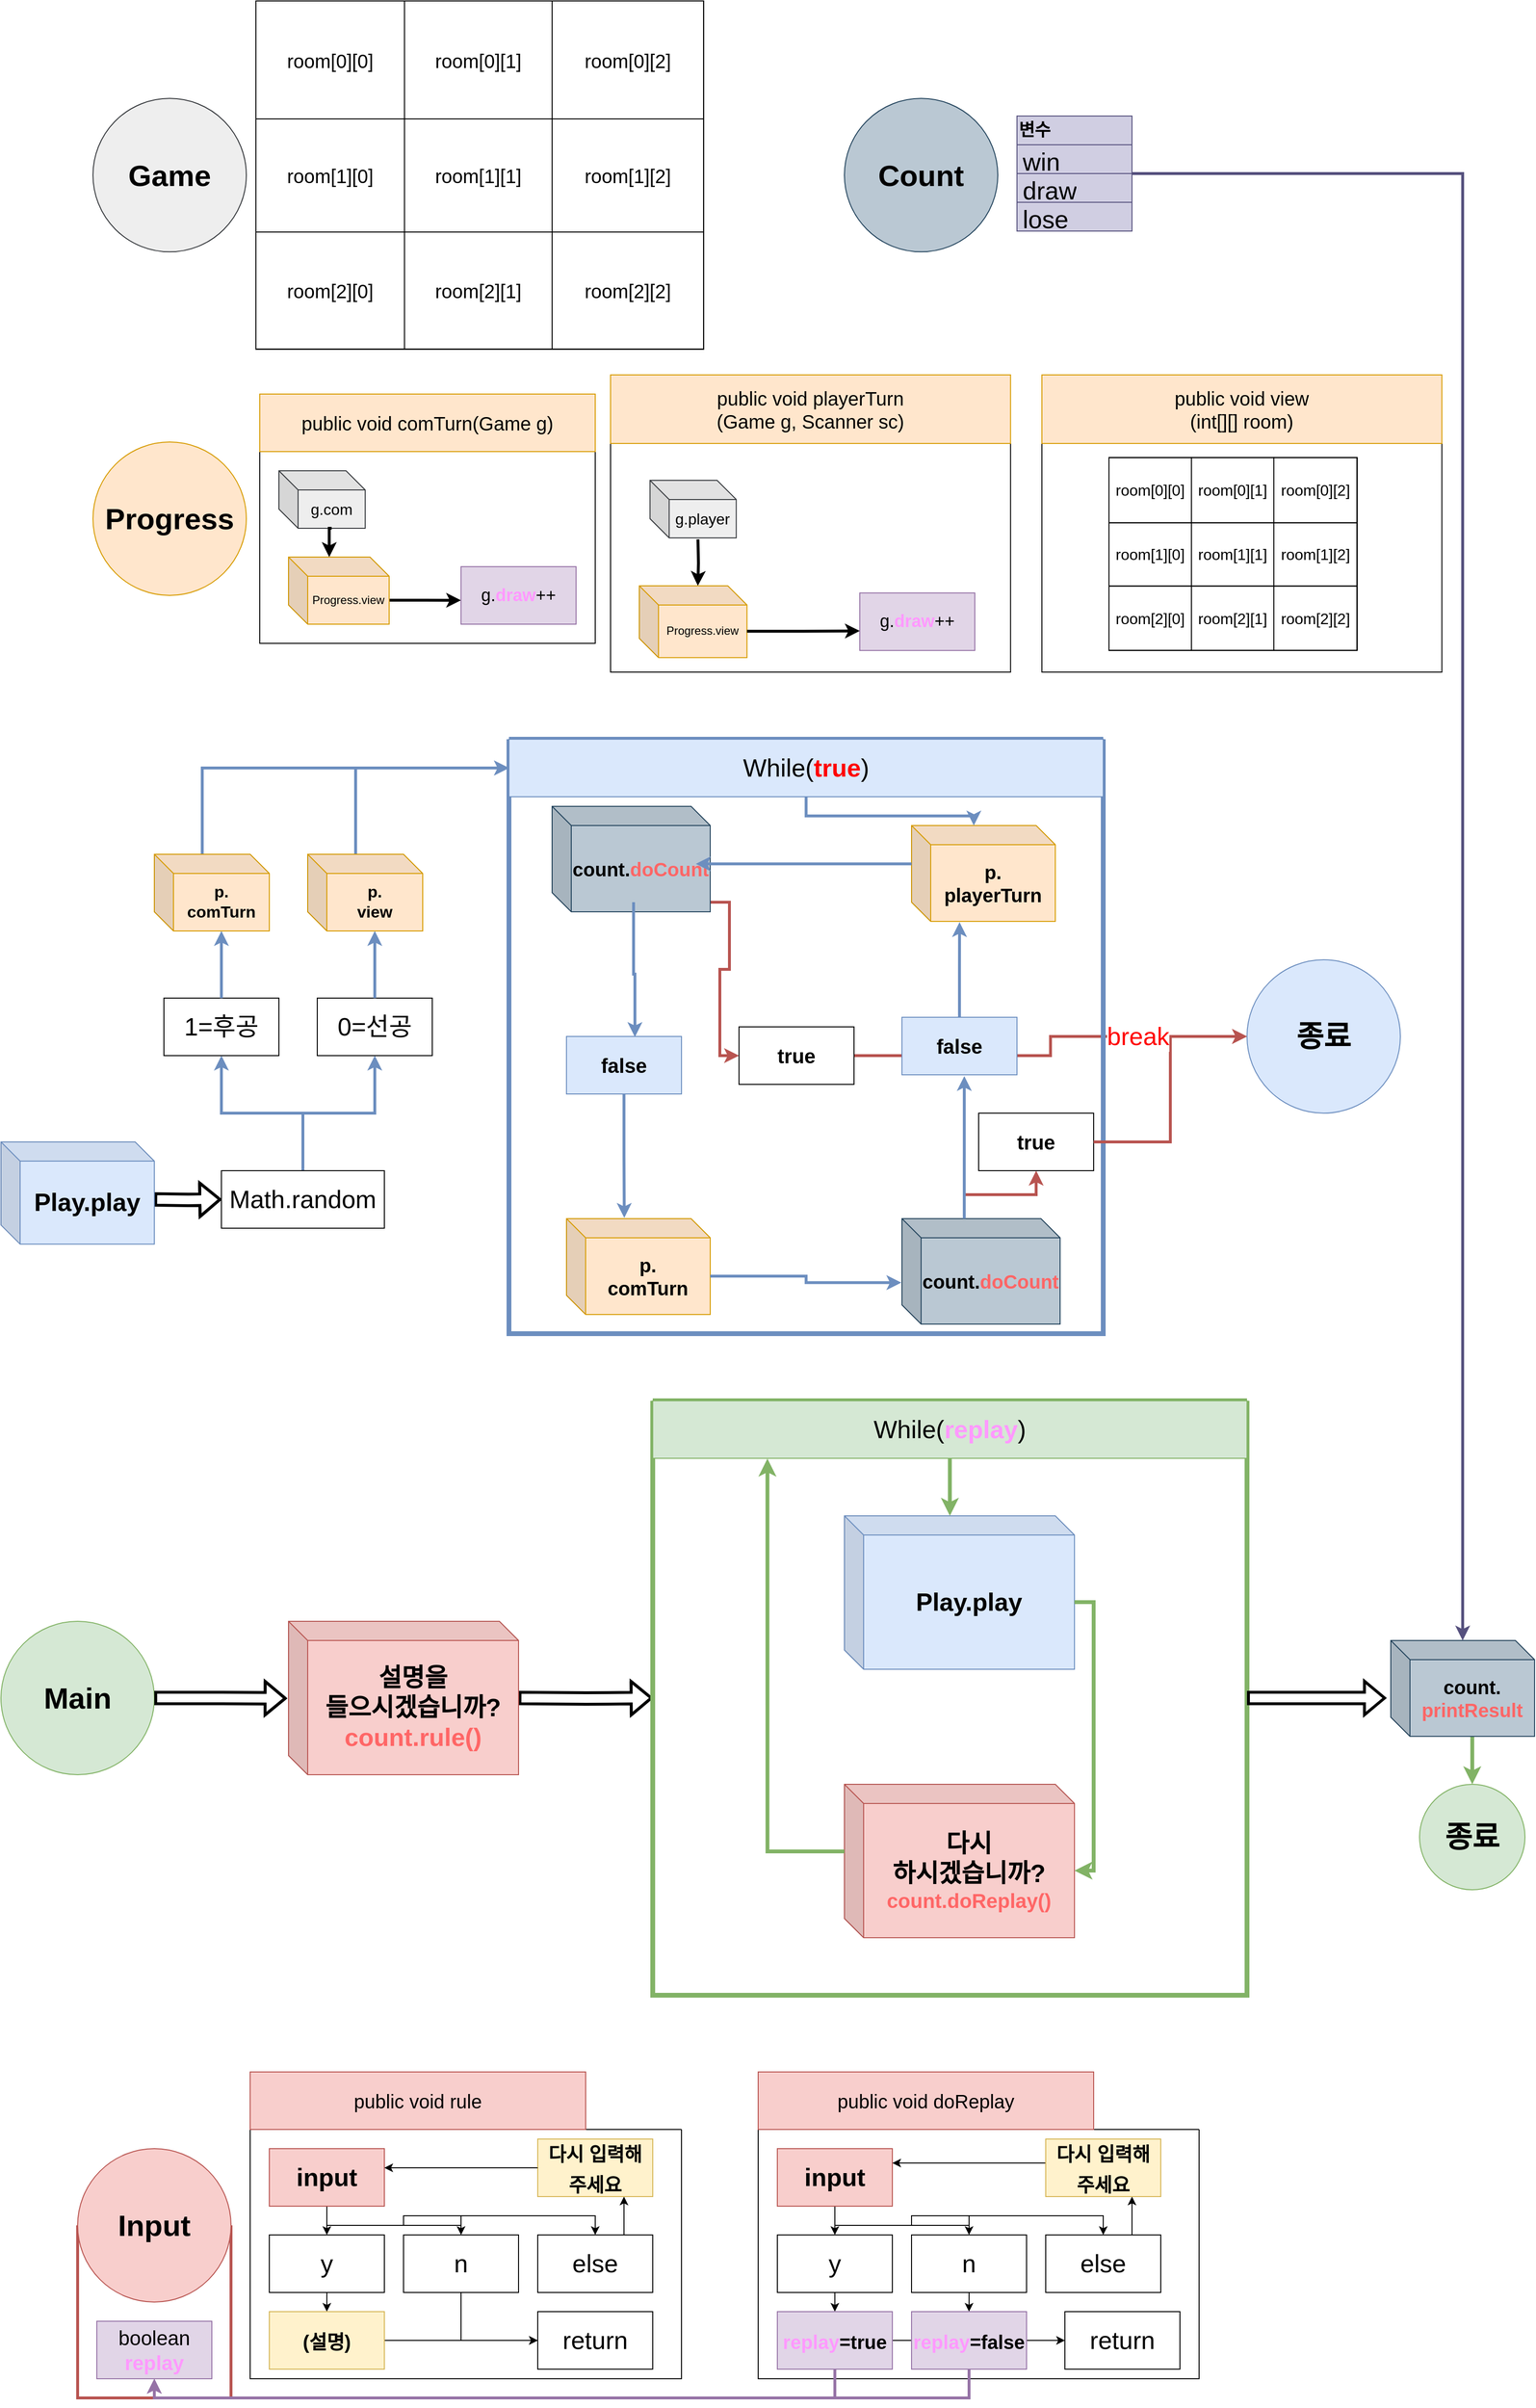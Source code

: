 <mxfile version="24.6.5" type="github">
  <diagram name="페이지-1" id="zQ6fkaXsuuHTTgVvBU81">
    <mxGraphModel dx="3187" dy="4333" grid="1" gridSize="10" guides="1" tooltips="1" connect="1" arrows="1" fold="1" page="1" pageScale="1" pageWidth="1700" pageHeight="2600" math="0" shadow="0">
      <root>
        <mxCell id="0" />
        <mxCell id="1" parent="0" />
        <mxCell id="vlX1Gj1EZbSMVw0uvNWp-4" value="" style="swimlane;startSize=0;strokeWidth=3;strokeColor=#b85450;fillColor=#f8cecc;movable=1;resizable=1;rotatable=1;deletable=1;editable=1;locked=0;connectable=1;" vertex="1" parent="1">
          <mxGeometry x="80" y="-220" width="160" height="180" as="geometry" />
        </mxCell>
        <mxCell id="xCrO2otD32kf0nrUWIwl-165" style="edgeStyle=orthogonalEdgeStyle;rounded=0;orthogonalLoop=1;jettySize=auto;html=1;exitX=1;exitY=0.5;exitDx=0;exitDy=0;entryX=0;entryY=0.5;entryDx=0;entryDy=0;strokeWidth=3;fillColor=#f8cecc;strokeColor=#b85450;movable=1;resizable=1;rotatable=1;deletable=1;editable=1;locked=0;connectable=1;" parent="1" source="xCrO2otD32kf0nrUWIwl-160" target="xCrO2otD32kf0nrUWIwl-164" edge="1">
          <mxGeometry relative="1" as="geometry" />
        </mxCell>
        <mxCell id="xCrO2otD32kf0nrUWIwl-2" value="&lt;font style=&quot;font-size: 31px;&quot;&gt;Main&lt;/font&gt;" style="ellipse;whiteSpace=wrap;html=1;aspect=fixed;fontStyle=1;fontSize=31;fillColor=#d5e8d4;strokeColor=#82b366;movable=1;resizable=1;rotatable=1;deletable=1;editable=1;locked=0;connectable=1;" parent="1" vertex="1">
          <mxGeometry y="-850" width="160" height="160" as="geometry" />
        </mxCell>
        <mxCell id="xCrO2otD32kf0nrUWIwl-119" style="edgeStyle=orthogonalEdgeStyle;rounded=0;orthogonalLoop=1;jettySize=auto;html=1;entryX=0;entryY=0.5;entryDx=0;entryDy=0;shape=flexArrow;strokeWidth=3;movable=1;resizable=1;rotatable=1;deletable=1;editable=1;locked=0;connectable=1;" parent="1" target="xCrO2otD32kf0nrUWIwl-14" edge="1">
          <mxGeometry relative="1" as="geometry">
            <mxPoint x="540" y="-770" as="sourcePoint" />
            <ABC as="points">
              <mxPoint x="540" y="-770" />
            </ABC>
          </mxGeometry>
        </mxCell>
        <mxCell id="xCrO2otD32kf0nrUWIwl-4" value="설명을&lt;div&gt;들으시겠습니까?&lt;/div&gt;&lt;div&gt;&lt;font color=&quot;#ff6666&quot;&gt;count.rule()&lt;/font&gt;&lt;br&gt;&lt;/div&gt;" style="shape=cube;whiteSpace=wrap;html=1;boundedLbl=1;backgroundOutline=1;darkOpacity=0.05;darkOpacity2=0.1;fontSize=26;fontStyle=1;fillColor=#f8cecc;strokeColor=#b85450;movable=1;resizable=1;rotatable=1;deletable=1;editable=1;locked=0;connectable=1;" parent="1" vertex="1">
          <mxGeometry x="300" y="-850" width="240" height="160" as="geometry" />
        </mxCell>
        <mxCell id="xCrO2otD32kf0nrUWIwl-12" value="종료" style="ellipse;whiteSpace=wrap;html=1;aspect=fixed;fontStyle=1;fontSize=31;fillColor=#d5e8d4;strokeColor=#82b366;movable=1;resizable=1;rotatable=1;deletable=1;editable=1;locked=0;connectable=1;" parent="1" vertex="1">
          <mxGeometry x="1480" y="-680" width="110" height="110" as="geometry" />
        </mxCell>
        <mxCell id="xCrO2otD32kf0nrUWIwl-14" value="" style="swimlane;startSize=0;fillColor=default;strokeColor=#82b366;swimlaneLine=1;strokeWidth=5;movable=1;resizable=1;rotatable=1;deletable=1;editable=1;locked=0;connectable=1;" parent="1" vertex="1">
          <mxGeometry x="680" y="-1080" width="620" height="620" as="geometry" />
        </mxCell>
        <mxCell id="xCrO2otD32kf0nrUWIwl-15" value="&lt;font style=&quot;font-size: 26px;&quot;&gt;While(&lt;font color=&quot;#ff99ff&quot;&gt;&lt;b&gt;replay&lt;/b&gt;&lt;/font&gt;)&lt;/font&gt;" style="rounded=0;whiteSpace=wrap;html=1;fillColor=#d5e8d4;strokeColor=#82b366;movable=1;resizable=1;rotatable=1;deletable=1;editable=1;locked=0;connectable=1;" parent="xCrO2otD32kf0nrUWIwl-14" vertex="1">
          <mxGeometry width="620" height="60" as="geometry" />
        </mxCell>
        <mxCell id="xCrO2otD32kf0nrUWIwl-6" value="Play.play" style="shape=cube;whiteSpace=wrap;html=1;boundedLbl=1;backgroundOutline=1;darkOpacity=0.05;darkOpacity2=0.1;fontSize=26;fontStyle=1;fillColor=#dae8fc;strokeColor=#6c8ebf;movable=1;resizable=1;rotatable=1;deletable=1;editable=1;locked=0;connectable=1;" parent="xCrO2otD32kf0nrUWIwl-14" vertex="1">
          <mxGeometry x="200" y="120" width="240" height="160" as="geometry" />
        </mxCell>
        <mxCell id="xCrO2otD32kf0nrUWIwl-9" value="&lt;div&gt;다시&lt;/div&gt;&lt;div&gt;하시겠습니까?&lt;/div&gt;&lt;div style=&quot;font-size: 21px;&quot;&gt;&lt;font style=&quot;font-size: 21px;&quot;&gt;&lt;font style=&quot;font-size: 21px;&quot; color=&quot;#ff6666&quot;&gt;count.doReplay()&lt;/font&gt;&lt;/font&gt;&lt;br&gt;&lt;/div&gt;" style="shape=cube;whiteSpace=wrap;html=1;boundedLbl=1;backgroundOutline=1;darkOpacity=0.05;darkOpacity2=0.1;fontSize=26;fontStyle=1;fillColor=#f8cecc;strokeColor=#b85450;movable=1;resizable=1;rotatable=1;deletable=1;editable=1;locked=0;connectable=1;" parent="xCrO2otD32kf0nrUWIwl-14" vertex="1">
          <mxGeometry x="200" y="400" width="240" height="160" as="geometry" />
        </mxCell>
        <mxCell id="xCrO2otD32kf0nrUWIwl-16" style="edgeStyle=orthogonalEdgeStyle;rounded=0;orthogonalLoop=1;jettySize=auto;html=1;exitX=0;exitY=0;exitDx=240;exitDy=90;exitPerimeter=0;entryX=0;entryY=0;entryDx=240;entryDy=90;entryPerimeter=0;strokeWidth=4;fillColor=#d5e8d4;strokeColor=#82b366;movable=1;resizable=1;rotatable=1;deletable=1;editable=1;locked=0;connectable=1;" parent="xCrO2otD32kf0nrUWIwl-14" source="xCrO2otD32kf0nrUWIwl-6" target="xCrO2otD32kf0nrUWIwl-9" edge="1">
          <mxGeometry relative="1" as="geometry">
            <ABC as="points">
              <mxPoint x="520" y="210" />
              <mxPoint x="520" y="490" />
            </ABC>
          </mxGeometry>
        </mxCell>
        <mxCell id="xCrO2otD32kf0nrUWIwl-19" style="edgeStyle=orthogonalEdgeStyle;rounded=0;orthogonalLoop=1;jettySize=auto;html=1;exitX=0;exitY=0;exitDx=0;exitDy=70;exitPerimeter=0;entryX=0.193;entryY=1.005;entryDx=0;entryDy=0;entryPerimeter=0;strokeWidth=4;fillColor=#d5e8d4;strokeColor=#82b366;movable=1;resizable=1;rotatable=1;deletable=1;editable=1;locked=0;connectable=1;" parent="xCrO2otD32kf0nrUWIwl-14" source="xCrO2otD32kf0nrUWIwl-9" target="xCrO2otD32kf0nrUWIwl-15" edge="1">
          <mxGeometry relative="1" as="geometry">
            <ABC as="points">
              <mxPoint x="120" y="470" />
            </ABC>
          </mxGeometry>
        </mxCell>
        <mxCell id="xCrO2otD32kf0nrUWIwl-114" style="edgeStyle=orthogonalEdgeStyle;rounded=0;orthogonalLoop=1;jettySize=auto;html=1;exitX=0.5;exitY=1;exitDx=0;exitDy=0;entryX=0;entryY=0;entryDx=110.0;entryDy=0;entryPerimeter=0;fillColor=#d5e8d4;strokeColor=#82b366;strokeWidth=4;movable=1;resizable=1;rotatable=1;deletable=1;editable=1;locked=0;connectable=1;" parent="xCrO2otD32kf0nrUWIwl-14" source="xCrO2otD32kf0nrUWIwl-15" target="xCrO2otD32kf0nrUWIwl-6" edge="1">
          <mxGeometry relative="1" as="geometry" />
        </mxCell>
        <mxCell id="xCrO2otD32kf0nrUWIwl-20" value="&lt;font style=&quot;font-size: 31px;&quot;&gt;Input&lt;/font&gt;" style="ellipse;whiteSpace=wrap;html=1;aspect=fixed;fontStyle=1;fontSize=31;fillColor=#f8cecc;strokeColor=#b85450;movable=1;resizable=1;rotatable=1;deletable=1;editable=1;locked=0;connectable=1;" parent="1" vertex="1">
          <mxGeometry x="80" y="-300" width="160" height="160" as="geometry" />
        </mxCell>
        <mxCell id="xCrO2otD32kf0nrUWIwl-64" value="" style="group;movable=1;resizable=1;rotatable=1;deletable=1;editable=1;locked=0;connectable=1;" parent="1" vertex="1" connectable="0">
          <mxGeometry x="260" y="-380" width="660" height="320" as="geometry" />
        </mxCell>
        <mxCell id="xCrO2otD32kf0nrUWIwl-25" value="" style="swimlane;startSize=0;movable=1;resizable=1;rotatable=1;deletable=1;editable=1;locked=0;connectable=1;" parent="xCrO2otD32kf0nrUWIwl-64" vertex="1">
          <mxGeometry y="60" width="450" height="260" as="geometry" />
        </mxCell>
        <mxCell id="xCrO2otD32kf0nrUWIwl-43" value="" style="edgeStyle=orthogonalEdgeStyle;rounded=0;orthogonalLoop=1;jettySize=auto;html=1;curved=1;movable=1;resizable=1;rotatable=1;deletable=1;editable=1;locked=0;connectable=1;" parent="xCrO2otD32kf0nrUWIwl-25" source="xCrO2otD32kf0nrUWIwl-39" target="xCrO2otD32kf0nrUWIwl-42" edge="1">
          <mxGeometry relative="1" as="geometry" />
        </mxCell>
        <mxCell id="xCrO2otD32kf0nrUWIwl-54" style="edgeStyle=orthogonalEdgeStyle;rounded=0;orthogonalLoop=1;jettySize=auto;html=1;exitX=0.5;exitY=1;exitDx=0;exitDy=0;entryX=0.5;entryY=0;entryDx=0;entryDy=0;movable=1;resizable=1;rotatable=1;deletable=1;editable=1;locked=0;connectable=1;" parent="xCrO2otD32kf0nrUWIwl-25" source="xCrO2otD32kf0nrUWIwl-39" target="xCrO2otD32kf0nrUWIwl-48" edge="1">
          <mxGeometry relative="1" as="geometry">
            <ABC as="points">
              <mxPoint x="80" y="90" />
              <mxPoint x="360" y="90" />
            </ABC>
          </mxGeometry>
        </mxCell>
        <mxCell id="xCrO2otD32kf0nrUWIwl-55" style="edgeStyle=orthogonalEdgeStyle;rounded=0;orthogonalLoop=1;jettySize=auto;html=1;exitX=0.5;exitY=1;exitDx=0;exitDy=0;entryX=0.5;entryY=0;entryDx=0;entryDy=0;movable=1;resizable=1;rotatable=1;deletable=1;editable=1;locked=0;connectable=1;" parent="xCrO2otD32kf0nrUWIwl-25" source="xCrO2otD32kf0nrUWIwl-39" target="xCrO2otD32kf0nrUWIwl-46" edge="1">
          <mxGeometry relative="1" as="geometry">
            <ABC as="points">
              <mxPoint x="80" y="90" />
              <mxPoint x="220" y="90" />
            </ABC>
          </mxGeometry>
        </mxCell>
        <mxCell id="xCrO2otD32kf0nrUWIwl-39" value="&lt;b&gt;&lt;font style=&quot;font-size: 26px;&quot;&gt;input&lt;/font&gt;&lt;/b&gt;" style="rounded=0;whiteSpace=wrap;html=1;fillColor=#f8cecc;strokeColor=#b85450;movable=1;resizable=1;rotatable=1;deletable=1;editable=1;locked=0;connectable=1;" parent="xCrO2otD32kf0nrUWIwl-25" vertex="1">
          <mxGeometry x="20" y="20" width="120" height="60" as="geometry" />
        </mxCell>
        <mxCell id="xCrO2otD32kf0nrUWIwl-56" style="edgeStyle=orthogonalEdgeStyle;rounded=0;orthogonalLoop=1;jettySize=auto;html=1;exitX=0.5;exitY=1;exitDx=0;exitDy=0;entryX=0.5;entryY=0;entryDx=0;entryDy=0;movable=1;resizable=1;rotatable=1;deletable=1;editable=1;locked=0;connectable=1;" parent="xCrO2otD32kf0nrUWIwl-25" source="xCrO2otD32kf0nrUWIwl-42" target="xCrO2otD32kf0nrUWIwl-53" edge="1">
          <mxGeometry relative="1" as="geometry" />
        </mxCell>
        <mxCell id="xCrO2otD32kf0nrUWIwl-42" value="y" style="whiteSpace=wrap;html=1;rounded=0;fontSize=26;movable=1;resizable=1;rotatable=1;deletable=1;editable=1;locked=0;connectable=1;" parent="xCrO2otD32kf0nrUWIwl-25" vertex="1">
          <mxGeometry x="20" y="110" width="120" height="60" as="geometry" />
        </mxCell>
        <mxCell id="xCrO2otD32kf0nrUWIwl-241" style="edgeStyle=orthogonalEdgeStyle;rounded=0;orthogonalLoop=1;jettySize=auto;html=1;exitX=0.5;exitY=1;exitDx=0;exitDy=0;entryX=0;entryY=0.5;entryDx=0;entryDy=0;movable=1;resizable=1;rotatable=1;deletable=1;editable=1;locked=0;connectable=1;" parent="xCrO2otD32kf0nrUWIwl-25" source="xCrO2otD32kf0nrUWIwl-46" target="xCrO2otD32kf0nrUWIwl-238" edge="1">
          <mxGeometry relative="1" as="geometry" />
        </mxCell>
        <mxCell id="xCrO2otD32kf0nrUWIwl-46" value="n" style="whiteSpace=wrap;html=1;rounded=0;fontSize=26;movable=1;resizable=1;rotatable=1;deletable=1;editable=1;locked=0;connectable=1;" parent="xCrO2otD32kf0nrUWIwl-25" vertex="1">
          <mxGeometry x="160" y="110" width="120" height="60" as="geometry" />
        </mxCell>
        <mxCell id="xCrO2otD32kf0nrUWIwl-50" value="" style="edgeStyle=orthogonalEdgeStyle;rounded=0;orthogonalLoop=1;jettySize=auto;html=1;exitX=0.75;exitY=0;exitDx=0;exitDy=0;entryX=0.75;entryY=1;entryDx=0;entryDy=0;movable=1;resizable=1;rotatable=1;deletable=1;editable=1;locked=0;connectable=1;" parent="xCrO2otD32kf0nrUWIwl-25" source="xCrO2otD32kf0nrUWIwl-48" target="xCrO2otD32kf0nrUWIwl-49" edge="1">
          <mxGeometry relative="1" as="geometry" />
        </mxCell>
        <mxCell id="xCrO2otD32kf0nrUWIwl-48" value="else" style="whiteSpace=wrap;html=1;rounded=0;fontSize=26;movable=1;resizable=1;rotatable=1;deletable=1;editable=1;locked=0;connectable=1;" parent="xCrO2otD32kf0nrUWIwl-25" vertex="1">
          <mxGeometry x="300" y="110" width="120" height="60" as="geometry" />
        </mxCell>
        <mxCell id="xCrO2otD32kf0nrUWIwl-49" value="&lt;font style=&quot;font-size: 20px;&quot;&gt;&lt;b&gt;다시 입력해 주세요&lt;/b&gt;&lt;/font&gt;" style="whiteSpace=wrap;html=1;fontSize=26;rounded=0;fillColor=#fff2cc;strokeColor=#d6b656;movable=1;resizable=1;rotatable=1;deletable=1;editable=1;locked=0;connectable=1;" parent="xCrO2otD32kf0nrUWIwl-25" vertex="1">
          <mxGeometry x="300" y="10" width="120" height="60" as="geometry" />
        </mxCell>
        <mxCell id="xCrO2otD32kf0nrUWIwl-239" style="edgeStyle=orthogonalEdgeStyle;rounded=0;orthogonalLoop=1;jettySize=auto;html=1;exitX=1;exitY=0.5;exitDx=0;exitDy=0;entryX=0;entryY=0.5;entryDx=0;entryDy=0;movable=1;resizable=1;rotatable=1;deletable=1;editable=1;locked=0;connectable=1;" parent="xCrO2otD32kf0nrUWIwl-25" source="xCrO2otD32kf0nrUWIwl-53" target="xCrO2otD32kf0nrUWIwl-238" edge="1">
          <mxGeometry relative="1" as="geometry" />
        </mxCell>
        <mxCell id="xCrO2otD32kf0nrUWIwl-53" value="&lt;span style=&quot;font-size: 20px;&quot;&gt;&lt;b&gt;(설명)&lt;/b&gt;&lt;/span&gt;" style="whiteSpace=wrap;html=1;fontSize=26;rounded=0;fillColor=#fff2cc;strokeColor=#d6b656;movable=1;resizable=1;rotatable=1;deletable=1;editable=1;locked=0;connectable=1;" parent="xCrO2otD32kf0nrUWIwl-25" vertex="1">
          <mxGeometry x="20" y="190" width="120" height="60" as="geometry" />
        </mxCell>
        <mxCell id="xCrO2otD32kf0nrUWIwl-238" value="&lt;font style=&quot;font-size: 26px;&quot;&gt;return&lt;/font&gt;" style="rounded=0;whiteSpace=wrap;html=1;movable=1;resizable=1;rotatable=1;deletable=1;editable=1;locked=0;connectable=1;" parent="xCrO2otD32kf0nrUWIwl-25" vertex="1">
          <mxGeometry x="300" y="190" width="120" height="60" as="geometry" />
        </mxCell>
        <mxCell id="xCrO2otD32kf0nrUWIwl-321" style="edgeStyle=orthogonalEdgeStyle;rounded=0;orthogonalLoop=1;jettySize=auto;html=1;exitX=0;exitY=0.5;exitDx=0;exitDy=0;entryX=1;entryY=0.333;entryDx=0;entryDy=0;entryPerimeter=0;movable=1;resizable=1;rotatable=1;deletable=1;editable=1;locked=0;connectable=1;" parent="xCrO2otD32kf0nrUWIwl-25" source="xCrO2otD32kf0nrUWIwl-49" target="xCrO2otD32kf0nrUWIwl-39" edge="1">
          <mxGeometry relative="1" as="geometry" />
        </mxCell>
        <mxCell id="xCrO2otD32kf0nrUWIwl-61" value="&lt;font style=&quot;font-size: 20px;&quot;&gt;public void rule&lt;/font&gt;" style="rounded=0;whiteSpace=wrap;html=1;fillColor=#f8cecc;strokeColor=#b85450;movable=1;resizable=1;rotatable=1;deletable=1;editable=1;locked=0;connectable=1;" parent="xCrO2otD32kf0nrUWIwl-64" vertex="1">
          <mxGeometry width="350" height="60" as="geometry" />
        </mxCell>
        <mxCell id="xCrO2otD32kf0nrUWIwl-85" value="" style="group;movable=1;resizable=1;rotatable=1;deletable=1;editable=1;locked=0;connectable=1;" parent="1" vertex="1" connectable="0">
          <mxGeometry x="790" y="-380" width="660" height="320" as="geometry" />
        </mxCell>
        <mxCell id="xCrO2otD32kf0nrUWIwl-86" value="" style="swimlane;startSize=0;movable=1;resizable=1;rotatable=1;deletable=1;editable=1;locked=0;connectable=1;" parent="xCrO2otD32kf0nrUWIwl-85" vertex="1">
          <mxGeometry y="60" width="460" height="260" as="geometry" />
        </mxCell>
        <mxCell id="xCrO2otD32kf0nrUWIwl-263" style="edgeStyle=orthogonalEdgeStyle;rounded=0;orthogonalLoop=1;jettySize=auto;html=1;exitX=1;exitY=0.5;exitDx=0;exitDy=0;entryX=0;entryY=0.5;entryDx=0;entryDy=0;movable=1;resizable=1;rotatable=1;deletable=1;editable=1;locked=0;connectable=1;" parent="xCrO2otD32kf0nrUWIwl-86" source="xCrO2otD32kf0nrUWIwl-103" target="xCrO2otD32kf0nrUWIwl-262" edge="1">
          <mxGeometry relative="1" as="geometry" />
        </mxCell>
        <mxCell id="xCrO2otD32kf0nrUWIwl-87" value="" style="edgeStyle=orthogonalEdgeStyle;rounded=0;orthogonalLoop=1;jettySize=auto;html=1;curved=1;movable=1;resizable=1;rotatable=1;deletable=1;editable=1;locked=0;connectable=1;" parent="xCrO2otD32kf0nrUWIwl-86" source="xCrO2otD32kf0nrUWIwl-90" target="xCrO2otD32kf0nrUWIwl-92" edge="1">
          <mxGeometry relative="1" as="geometry" />
        </mxCell>
        <mxCell id="xCrO2otD32kf0nrUWIwl-88" style="edgeStyle=orthogonalEdgeStyle;rounded=0;orthogonalLoop=1;jettySize=auto;html=1;exitX=0.5;exitY=1;exitDx=0;exitDy=0;entryX=0.5;entryY=0;entryDx=0;entryDy=0;movable=1;resizable=1;rotatable=1;deletable=1;editable=1;locked=0;connectable=1;" parent="xCrO2otD32kf0nrUWIwl-86" source="xCrO2otD32kf0nrUWIwl-90" target="xCrO2otD32kf0nrUWIwl-97" edge="1">
          <mxGeometry relative="1" as="geometry">
            <ABC as="points">
              <mxPoint x="80" y="90" />
              <mxPoint x="360" y="90" />
            </ABC>
          </mxGeometry>
        </mxCell>
        <mxCell id="xCrO2otD32kf0nrUWIwl-89" style="edgeStyle=orthogonalEdgeStyle;rounded=0;orthogonalLoop=1;jettySize=auto;html=1;exitX=0.5;exitY=1;exitDx=0;exitDy=0;entryX=0.5;entryY=0;entryDx=0;entryDy=0;movable=1;resizable=1;rotatable=1;deletable=1;editable=1;locked=0;connectable=1;" parent="xCrO2otD32kf0nrUWIwl-86" source="xCrO2otD32kf0nrUWIwl-90" target="xCrO2otD32kf0nrUWIwl-95" edge="1">
          <mxGeometry relative="1" as="geometry">
            <ABC as="points">
              <mxPoint x="80" y="90" />
              <mxPoint x="220" y="90" />
            </ABC>
          </mxGeometry>
        </mxCell>
        <mxCell id="xCrO2otD32kf0nrUWIwl-90" value="&lt;b&gt;&lt;font style=&quot;font-size: 26px;&quot;&gt;input&lt;/font&gt;&lt;/b&gt;" style="rounded=0;whiteSpace=wrap;html=1;fillColor=#f8cecc;strokeColor=#b85450;movable=1;resizable=1;rotatable=1;deletable=1;editable=1;locked=0;connectable=1;" parent="xCrO2otD32kf0nrUWIwl-86" vertex="1">
          <mxGeometry x="20" y="20" width="120" height="60" as="geometry" />
        </mxCell>
        <mxCell id="xCrO2otD32kf0nrUWIwl-91" style="edgeStyle=orthogonalEdgeStyle;rounded=0;orthogonalLoop=1;jettySize=auto;html=1;exitX=0.5;exitY=1;exitDx=0;exitDy=0;entryX=0.5;entryY=0;entryDx=0;entryDy=0;movable=1;resizable=1;rotatable=1;deletable=1;editable=1;locked=0;connectable=1;" parent="xCrO2otD32kf0nrUWIwl-86" source="xCrO2otD32kf0nrUWIwl-92" target="xCrO2otD32kf0nrUWIwl-103" edge="1">
          <mxGeometry relative="1" as="geometry" />
        </mxCell>
        <mxCell id="xCrO2otD32kf0nrUWIwl-92" value="y" style="whiteSpace=wrap;html=1;rounded=0;fontSize=26;movable=1;resizable=1;rotatable=1;deletable=1;editable=1;locked=0;connectable=1;" parent="xCrO2otD32kf0nrUWIwl-86" vertex="1">
          <mxGeometry x="20" y="110" width="120" height="60" as="geometry" />
        </mxCell>
        <mxCell id="xCrO2otD32kf0nrUWIwl-108" style="edgeStyle=orthogonalEdgeStyle;rounded=0;orthogonalLoop=1;jettySize=auto;html=1;exitX=0.5;exitY=1;exitDx=0;exitDy=0;entryX=0.5;entryY=0;entryDx=0;entryDy=0;movable=1;resizable=1;rotatable=1;deletable=1;editable=1;locked=0;connectable=1;" parent="xCrO2otD32kf0nrUWIwl-86" source="xCrO2otD32kf0nrUWIwl-95" target="xCrO2otD32kf0nrUWIwl-107" edge="1">
          <mxGeometry relative="1" as="geometry" />
        </mxCell>
        <mxCell id="xCrO2otD32kf0nrUWIwl-95" value="n" style="whiteSpace=wrap;html=1;rounded=0;fontSize=26;movable=1;resizable=1;rotatable=1;deletable=1;editable=1;locked=0;connectable=1;" parent="xCrO2otD32kf0nrUWIwl-86" vertex="1">
          <mxGeometry x="160" y="110" width="120" height="60" as="geometry" />
        </mxCell>
        <mxCell id="xCrO2otD32kf0nrUWIwl-96" value="" style="edgeStyle=orthogonalEdgeStyle;rounded=0;orthogonalLoop=1;jettySize=auto;html=1;exitX=0.75;exitY=0;exitDx=0;exitDy=0;entryX=0.75;entryY=1;entryDx=0;entryDy=0;movable=1;resizable=1;rotatable=1;deletable=1;editable=1;locked=0;connectable=1;" parent="xCrO2otD32kf0nrUWIwl-86" source="xCrO2otD32kf0nrUWIwl-97" target="xCrO2otD32kf0nrUWIwl-100" edge="1">
          <mxGeometry relative="1" as="geometry" />
        </mxCell>
        <mxCell id="xCrO2otD32kf0nrUWIwl-97" value="else" style="whiteSpace=wrap;html=1;rounded=0;fontSize=26;movable=1;resizable=1;rotatable=1;deletable=1;editable=1;locked=0;connectable=1;" parent="xCrO2otD32kf0nrUWIwl-86" vertex="1">
          <mxGeometry x="300" y="110" width="120" height="60" as="geometry" />
        </mxCell>
        <mxCell id="xCrO2otD32kf0nrUWIwl-243" style="edgeStyle=orthogonalEdgeStyle;rounded=0;orthogonalLoop=1;jettySize=auto;html=1;exitX=0;exitY=0.417;exitDx=0;exitDy=0;entryX=1;entryY=0.25;entryDx=0;entryDy=0;exitPerimeter=0;movable=1;resizable=1;rotatable=1;deletable=1;editable=1;locked=0;connectable=1;" parent="xCrO2otD32kf0nrUWIwl-86" source="xCrO2otD32kf0nrUWIwl-100" target="xCrO2otD32kf0nrUWIwl-90" edge="1">
          <mxGeometry relative="1" as="geometry" />
        </mxCell>
        <mxCell id="xCrO2otD32kf0nrUWIwl-100" value="&lt;font style=&quot;font-size: 20px;&quot;&gt;&lt;b&gt;다시 입력해 주세요&lt;/b&gt;&lt;/font&gt;" style="whiteSpace=wrap;html=1;fontSize=26;rounded=0;fillColor=#fff2cc;strokeColor=#d6b656;movable=1;resizable=1;rotatable=1;deletable=1;editable=1;locked=0;connectable=1;" parent="xCrO2otD32kf0nrUWIwl-86" vertex="1">
          <mxGeometry x="300" y="10" width="120" height="60" as="geometry" />
        </mxCell>
        <mxCell id="xCrO2otD32kf0nrUWIwl-103" value="&lt;span style=&quot;font-size: 20px;&quot;&gt;&lt;span&gt;&lt;font color=&quot;#ff99ff&quot;&gt;replay&lt;/font&gt;=true&lt;/span&gt;&lt;/span&gt;" style="whiteSpace=wrap;html=1;fontSize=26;rounded=0;fillColor=#e1d5e7;strokeColor=#9673a6;labelBorderColor=none;fontStyle=1;horizontal=1;movable=1;resizable=1;rotatable=1;deletable=1;editable=1;locked=0;connectable=1;" parent="xCrO2otD32kf0nrUWIwl-86" vertex="1">
          <mxGeometry x="20" y="190" width="120" height="60" as="geometry" />
        </mxCell>
        <mxCell id="xCrO2otD32kf0nrUWIwl-107" value="&lt;span style=&quot;font-size: 20px;&quot;&gt;&lt;b&gt;&lt;font color=&quot;#ff99ff&quot;&gt;replay&lt;/font&gt;=false&lt;/b&gt;&lt;/span&gt;" style="whiteSpace=wrap;html=1;fontSize=26;rounded=0;fillColor=#e1d5e7;strokeColor=#9673a6;movable=1;resizable=1;rotatable=1;deletable=1;editable=1;locked=0;connectable=1;" parent="xCrO2otD32kf0nrUWIwl-86" vertex="1">
          <mxGeometry x="160" y="190" width="120" height="60" as="geometry" />
        </mxCell>
        <mxCell id="xCrO2otD32kf0nrUWIwl-262" value="&lt;font style=&quot;font-size: 26px;&quot;&gt;return&lt;/font&gt;" style="rounded=0;whiteSpace=wrap;html=1;movable=1;resizable=1;rotatable=1;deletable=1;editable=1;locked=0;connectable=1;" parent="xCrO2otD32kf0nrUWIwl-86" vertex="1">
          <mxGeometry x="320" y="190" width="120" height="60" as="geometry" />
        </mxCell>
        <mxCell id="xCrO2otD32kf0nrUWIwl-104" value="&lt;font style=&quot;font-size: 20px;&quot;&gt;public void doReplay&lt;/font&gt;" style="rounded=0;whiteSpace=wrap;html=1;fillColor=#f8cecc;strokeColor=#b85450;movable=1;resizable=1;rotatable=1;deletable=1;editable=1;locked=0;connectable=1;" parent="xCrO2otD32kf0nrUWIwl-85" vertex="1">
          <mxGeometry width="350" height="60" as="geometry" />
        </mxCell>
        <mxCell id="xCrO2otD32kf0nrUWIwl-109" value="&lt;font style=&quot;font-size: 21px;&quot;&gt;boolean &lt;font style=&quot;font-size: 21px;&quot; color=&quot;#ff99ff&quot;&gt;&lt;b&gt;replay&lt;/b&gt;&lt;/font&gt;&lt;/font&gt;" style="rounded=0;whiteSpace=wrap;html=1;fillColor=#e1d5e7;strokeColor=#9673a6;movable=1;resizable=1;rotatable=1;deletable=1;editable=1;locked=0;connectable=1;" parent="1" vertex="1">
          <mxGeometry x="100" y="-120" width="120" height="60" as="geometry" />
        </mxCell>
        <mxCell id="xCrO2otD32kf0nrUWIwl-110" style="edgeStyle=orthogonalEdgeStyle;rounded=0;orthogonalLoop=1;jettySize=auto;html=1;exitX=0.5;exitY=1;exitDx=0;exitDy=0;entryX=0.5;entryY=1;entryDx=0;entryDy=0;strokeWidth=3;fillColor=#e1d5e7;strokeColor=#9673a6;movable=1;resizable=1;rotatable=1;deletable=1;editable=1;locked=0;connectable=1;" parent="1" source="xCrO2otD32kf0nrUWIwl-103" target="xCrO2otD32kf0nrUWIwl-109" edge="1">
          <mxGeometry relative="1" as="geometry">
            <ABC as="points">
              <mxPoint x="870" y="-10" />
              <mxPoint x="160" y="-10" />
            </ABC>
          </mxGeometry>
        </mxCell>
        <mxCell id="xCrO2otD32kf0nrUWIwl-116" style="edgeStyle=orthogonalEdgeStyle;rounded=0;orthogonalLoop=1;jettySize=auto;html=1;exitX=1;exitY=0.5;exitDx=0;exitDy=0;entryX=-0.008;entryY=0.502;entryDx=0;entryDy=0;entryPerimeter=0;shape=flexArrow;strokeWidth=3;movable=1;resizable=1;rotatable=1;deletable=1;editable=1;locked=0;connectable=1;" parent="1" source="xCrO2otD32kf0nrUWIwl-2" target="xCrO2otD32kf0nrUWIwl-4" edge="1">
          <mxGeometry relative="1" as="geometry" />
        </mxCell>
        <mxCell id="xCrO2otD32kf0nrUWIwl-128" value="" style="swimlane;startSize=0;fillColor=#dae8fc;strokeColor=#6c8ebf;swimlaneLine=1;strokeWidth=5;movable=1;resizable=1;rotatable=1;deletable=1;editable=1;locked=0;connectable=1;" parent="1" vertex="1">
          <mxGeometry x="530" y="-1770" width="620" height="620" as="geometry" />
        </mxCell>
        <mxCell id="xCrO2otD32kf0nrUWIwl-129" value="&lt;font style=&quot;font-size: 26px;&quot;&gt;While(&lt;b style=&quot;&quot;&gt;&lt;font color=&quot;#ff0000&quot;&gt;true&lt;/font&gt;&lt;/b&gt;)&lt;/font&gt;" style="rounded=0;whiteSpace=wrap;html=1;fillColor=#dae8fc;strokeColor=#6c8ebf;movable=1;resizable=1;rotatable=1;deletable=1;editable=1;locked=0;connectable=1;" parent="xCrO2otD32kf0nrUWIwl-128" vertex="1">
          <mxGeometry width="620" height="60" as="geometry" />
        </mxCell>
        <mxCell id="xCrO2otD32kf0nrUWIwl-146" value="&lt;font style=&quot;font-size: 20px;&quot;&gt;&lt;b style=&quot;&quot;&gt;p.&lt;/b&gt;&lt;/font&gt;&lt;div style=&quot;font-size: 20px;&quot;&gt;&lt;font style=&quot;font-size: 20px;&quot;&gt;&lt;b style=&quot;&quot;&gt;playerTurn&lt;/b&gt;&lt;/font&gt;&lt;/div&gt;" style="shape=cube;whiteSpace=wrap;html=1;boundedLbl=1;backgroundOutline=1;darkOpacity=0.05;darkOpacity2=0.1;fillColor=#ffe6cc;strokeColor=#d79b00;movable=1;resizable=1;rotatable=1;deletable=1;editable=1;locked=0;connectable=1;" parent="xCrO2otD32kf0nrUWIwl-128" vertex="1">
          <mxGeometry x="420" y="90" width="150" height="100" as="geometry" />
        </mxCell>
        <mxCell id="xCrO2otD32kf0nrUWIwl-266" style="edgeStyle=orthogonalEdgeStyle;rounded=0;orthogonalLoop=1;jettySize=auto;html=1;exitX=0;exitY=0;exitDx=85;exitDy=100;exitPerimeter=0;entryX=0;entryY=0.5;entryDx=0;entryDy=0;fillColor=#f8cecc;strokeColor=#b85450;strokeWidth=3;movable=1;resizable=1;rotatable=1;deletable=1;editable=1;locked=0;connectable=1;" parent="xCrO2otD32kf0nrUWIwl-128" source="xCrO2otD32kf0nrUWIwl-154" target="xCrO2otD32kf0nrUWIwl-160" edge="1">
          <mxGeometry relative="1" as="geometry">
            <ABC as="points">
              <mxPoint x="130" y="250" />
              <mxPoint x="220" y="250" />
              <mxPoint x="220" y="330" />
            </ABC>
          </mxGeometry>
        </mxCell>
        <mxCell id="xCrO2otD32kf0nrUWIwl-154" value="&lt;span style=&quot;font-size: 20px;&quot;&gt;&lt;b&gt;count.&lt;font color=&quot;#ff6666&quot;&gt;doCount&lt;/font&gt;&lt;/b&gt;&lt;/span&gt;" style="shape=cube;whiteSpace=wrap;html=1;boundedLbl=1;backgroundOutline=1;darkOpacity=0.05;darkOpacity2=0.1;fillColor=#bac8d3;strokeColor=#23445d;movable=1;resizable=1;rotatable=1;deletable=1;editable=1;locked=0;connectable=1;" parent="xCrO2otD32kf0nrUWIwl-128" vertex="1">
          <mxGeometry x="45" y="70" width="165" height="110" as="geometry" />
        </mxCell>
        <mxCell id="xCrO2otD32kf0nrUWIwl-160" value="true" style="whiteSpace=wrap;html=1;fontSize=21;fontStyle=1;movable=1;resizable=1;rotatable=1;deletable=1;editable=1;locked=0;connectable=1;" parent="xCrO2otD32kf0nrUWIwl-128" vertex="1">
          <mxGeometry x="240" y="300" width="120" height="60" as="geometry" />
        </mxCell>
        <mxCell id="xCrO2otD32kf0nrUWIwl-162" value="false" style="whiteSpace=wrap;html=1;fontSize=21;fontStyle=1;fillColor=#dae8fc;strokeColor=#6c8ebf;movable=1;resizable=1;rotatable=1;deletable=1;editable=1;locked=0;connectable=1;" parent="xCrO2otD32kf0nrUWIwl-128" vertex="1">
          <mxGeometry x="60" y="310" width="120" height="60" as="geometry" />
        </mxCell>
        <mxCell id="xCrO2otD32kf0nrUWIwl-166" value="&lt;font style=&quot;font-size: 20px;&quot;&gt;&lt;b style=&quot;&quot;&gt;p.&lt;/b&gt;&lt;/font&gt;&lt;div style=&quot;font-size: 20px;&quot;&gt;&lt;font style=&quot;font-size: 20px;&quot;&gt;&lt;b style=&quot;&quot;&gt;comTurn&lt;/b&gt;&lt;/font&gt;&lt;/div&gt;" style="shape=cube;whiteSpace=wrap;html=1;boundedLbl=1;backgroundOutline=1;darkOpacity=0.05;darkOpacity2=0.1;fillColor=#ffe6cc;strokeColor=#d79b00;movable=1;resizable=1;rotatable=1;deletable=1;editable=1;locked=0;connectable=1;" parent="xCrO2otD32kf0nrUWIwl-128" vertex="1">
          <mxGeometry x="60" y="500" width="150" height="100" as="geometry" />
        </mxCell>
        <mxCell id="xCrO2otD32kf0nrUWIwl-172" style="edgeStyle=orthogonalEdgeStyle;rounded=0;orthogonalLoop=1;jettySize=auto;html=1;exitX=0;exitY=0;exitDx=65;exitDy=0;exitPerimeter=0;entryX=0.5;entryY=1;entryDx=0;entryDy=0;strokeWidth=3;fillColor=#f8cecc;strokeColor=#b85450;movable=1;resizable=1;rotatable=1;deletable=1;editable=1;locked=0;connectable=1;" parent="xCrO2otD32kf0nrUWIwl-128" source="xCrO2otD32kf0nrUWIwl-168" target="xCrO2otD32kf0nrUWIwl-170" edge="1">
          <mxGeometry relative="1" as="geometry" />
        </mxCell>
        <mxCell id="xCrO2otD32kf0nrUWIwl-168" value="&lt;span style=&quot;font-size: 20px;&quot;&gt;&lt;b&gt;count.&lt;font color=&quot;#ff6666&quot;&gt;doCount&lt;/font&gt;&lt;/b&gt;&lt;/span&gt;" style="shape=cube;whiteSpace=wrap;html=1;boundedLbl=1;backgroundOutline=1;darkOpacity=0.05;darkOpacity2=0.1;fillColor=#bac8d3;strokeColor=#23445d;movable=1;resizable=1;rotatable=1;deletable=1;editable=1;locked=0;connectable=1;" parent="xCrO2otD32kf0nrUWIwl-128" vertex="1">
          <mxGeometry x="410" y="500" width="165" height="110" as="geometry" />
        </mxCell>
        <mxCell id="xCrO2otD32kf0nrUWIwl-169" style="edgeStyle=orthogonalEdgeStyle;rounded=0;orthogonalLoop=1;jettySize=auto;html=1;exitX=0;exitY=0;exitDx=150;exitDy=60;exitPerimeter=0;entryX=-0.004;entryY=0.607;entryDx=0;entryDy=0;entryPerimeter=0;strokeWidth=3;fillColor=#dae8fc;strokeColor=#6c8ebf;movable=1;resizable=1;rotatable=1;deletable=1;editable=1;locked=0;connectable=1;" parent="xCrO2otD32kf0nrUWIwl-128" source="xCrO2otD32kf0nrUWIwl-166" target="xCrO2otD32kf0nrUWIwl-168" edge="1">
          <mxGeometry relative="1" as="geometry" />
        </mxCell>
        <mxCell id="xCrO2otD32kf0nrUWIwl-170" value="true" style="whiteSpace=wrap;html=1;fontSize=21;fontStyle=1;movable=1;resizable=1;rotatable=1;deletable=1;editable=1;locked=0;connectable=1;" parent="xCrO2otD32kf0nrUWIwl-128" vertex="1">
          <mxGeometry x="490" y="390" width="120" height="60" as="geometry" />
        </mxCell>
        <mxCell id="xCrO2otD32kf0nrUWIwl-171" value="false" style="whiteSpace=wrap;html=1;fontSize=21;fontStyle=1;fillColor=#dae8fc;strokeColor=#6c8ebf;movable=1;resizable=1;rotatable=1;deletable=1;editable=1;locked=0;connectable=1;" parent="xCrO2otD32kf0nrUWIwl-128" vertex="1">
          <mxGeometry x="410" y="290" width="120" height="60" as="geometry" />
        </mxCell>
        <mxCell id="xCrO2otD32kf0nrUWIwl-179" style="edgeStyle=orthogonalEdgeStyle;rounded=0;orthogonalLoop=1;jettySize=auto;html=1;exitX=0.5;exitY=1;exitDx=0;exitDy=0;entryX=0;entryY=0;entryDx=65;entryDy=0;entryPerimeter=0;strokeWidth=3;fillColor=#dae8fc;strokeColor=#6c8ebf;movable=1;resizable=1;rotatable=1;deletable=1;editable=1;locked=0;connectable=1;" parent="xCrO2otD32kf0nrUWIwl-128" source="xCrO2otD32kf0nrUWIwl-129" target="xCrO2otD32kf0nrUWIwl-146" edge="1">
          <mxGeometry relative="1" as="geometry" />
        </mxCell>
        <mxCell id="xCrO2otD32kf0nrUWIwl-180" style="edgeStyle=orthogonalEdgeStyle;rounded=0;orthogonalLoop=1;jettySize=auto;html=1;exitX=0;exitY=0;exitDx=85;exitDy=100;exitPerimeter=0;entryX=0.595;entryY=0.01;entryDx=0;entryDy=0;entryPerimeter=0;strokeWidth=3;fillColor=#dae8fc;strokeColor=#6c8ebf;movable=1;resizable=1;rotatable=1;deletable=1;editable=1;locked=0;connectable=1;" parent="xCrO2otD32kf0nrUWIwl-128" source="xCrO2otD32kf0nrUWIwl-154" target="xCrO2otD32kf0nrUWIwl-162" edge="1">
          <mxGeometry relative="1" as="geometry" />
        </mxCell>
        <mxCell id="xCrO2otD32kf0nrUWIwl-182" style="edgeStyle=orthogonalEdgeStyle;rounded=0;orthogonalLoop=1;jettySize=auto;html=1;exitX=0;exitY=0;exitDx=65;exitDy=0;exitPerimeter=0;entryX=0.542;entryY=1.022;entryDx=0;entryDy=0;entryPerimeter=0;strokeWidth=3;fillColor=#dae8fc;strokeColor=#6c8ebf;movable=1;resizable=1;rotatable=1;deletable=1;editable=1;locked=0;connectable=1;" parent="xCrO2otD32kf0nrUWIwl-128" source="xCrO2otD32kf0nrUWIwl-168" target="xCrO2otD32kf0nrUWIwl-171" edge="1">
          <mxGeometry relative="1" as="geometry" />
        </mxCell>
        <mxCell id="xCrO2otD32kf0nrUWIwl-183" style="edgeStyle=orthogonalEdgeStyle;rounded=0;orthogonalLoop=1;jettySize=auto;html=1;exitX=0.5;exitY=1;exitDx=0;exitDy=0;entryX=0.402;entryY=-0.008;entryDx=0;entryDy=0;entryPerimeter=0;fillColor=#dae8fc;strokeColor=#6c8ebf;strokeWidth=3;movable=1;resizable=1;rotatable=1;deletable=1;editable=1;locked=0;connectable=1;" parent="xCrO2otD32kf0nrUWIwl-128" source="xCrO2otD32kf0nrUWIwl-162" target="xCrO2otD32kf0nrUWIwl-166" edge="1">
          <mxGeometry relative="1" as="geometry" />
        </mxCell>
        <mxCell id="xCrO2otD32kf0nrUWIwl-185" style="edgeStyle=orthogonalEdgeStyle;rounded=0;orthogonalLoop=1;jettySize=auto;html=1;exitX=0.5;exitY=0;exitDx=0;exitDy=0;entryX=0.334;entryY=1.008;entryDx=0;entryDy=0;entryPerimeter=0;strokeWidth=3;fillColor=#dae8fc;strokeColor=#6c8ebf;movable=1;resizable=1;rotatable=1;deletable=1;editable=1;locked=0;connectable=1;" parent="xCrO2otD32kf0nrUWIwl-128" source="xCrO2otD32kf0nrUWIwl-171" target="xCrO2otD32kf0nrUWIwl-146" edge="1">
          <mxGeometry relative="1" as="geometry" />
        </mxCell>
        <mxCell id="xCrO2otD32kf0nrUWIwl-267" style="edgeStyle=orthogonalEdgeStyle;rounded=0;orthogonalLoop=1;jettySize=auto;html=1;exitX=0;exitY=0;exitDx=0;exitDy=40;exitPerimeter=0;entryX=0;entryY=0;entryDx=150;entryDy=60;entryPerimeter=0;strokeWidth=3;fillColor=#dae8fc;strokeColor=#6c8ebf;movable=1;resizable=1;rotatable=1;deletable=1;editable=1;locked=0;connectable=1;" parent="xCrO2otD32kf0nrUWIwl-128" source="xCrO2otD32kf0nrUWIwl-146" target="xCrO2otD32kf0nrUWIwl-154" edge="1">
          <mxGeometry relative="1" as="geometry" />
        </mxCell>
        <mxCell id="xCrO2otD32kf0nrUWIwl-136" value="" style="group;movable=1;resizable=1;rotatable=1;deletable=1;editable=1;locked=0;connectable=1;" parent="1" vertex="1" connectable="0">
          <mxGeometry x="170" y="-1500" width="280" height="240" as="geometry" />
        </mxCell>
        <mxCell id="xCrO2otD32kf0nrUWIwl-122" style="edgeStyle=orthogonalEdgeStyle;rounded=0;orthogonalLoop=1;jettySize=auto;html=1;exitX=1;exitY=0.5;exitDx=0;exitDy=0;shape=flexArrow;strokeWidth=3;movable=1;resizable=1;rotatable=1;deletable=1;editable=1;locked=0;connectable=1;" parent="xCrO2otD32kf0nrUWIwl-136" target="xCrO2otD32kf0nrUWIwl-121" edge="1">
          <mxGeometry relative="1" as="geometry">
            <mxPoint x="-10.0" y="210" as="sourcePoint" />
          </mxGeometry>
        </mxCell>
        <mxCell id="xCrO2otD32kf0nrUWIwl-125" style="edgeStyle=orthogonalEdgeStyle;rounded=0;orthogonalLoop=1;jettySize=auto;html=1;exitX=0.5;exitY=0;exitDx=0;exitDy=0;entryX=0.5;entryY=1;entryDx=0;entryDy=0;strokeWidth=3;fillColor=#dae8fc;strokeColor=#6c8ebf;movable=1;resizable=1;rotatable=1;deletable=1;editable=1;locked=0;connectable=1;" parent="xCrO2otD32kf0nrUWIwl-136" source="xCrO2otD32kf0nrUWIwl-121" target="xCrO2otD32kf0nrUWIwl-123" edge="1">
          <mxGeometry relative="1" as="geometry" />
        </mxCell>
        <mxCell id="xCrO2otD32kf0nrUWIwl-126" style="edgeStyle=orthogonalEdgeStyle;rounded=0;orthogonalLoop=1;jettySize=auto;html=1;exitX=0.5;exitY=0;exitDx=0;exitDy=0;entryX=0.5;entryY=1;entryDx=0;entryDy=0;strokeWidth=3;fillColor=#dae8fc;strokeColor=#6c8ebf;movable=1;resizable=1;rotatable=1;deletable=1;editable=1;locked=0;connectable=1;" parent="xCrO2otD32kf0nrUWIwl-136" source="xCrO2otD32kf0nrUWIwl-121" target="xCrO2otD32kf0nrUWIwl-124" edge="1">
          <mxGeometry relative="1" as="geometry" />
        </mxCell>
        <mxCell id="xCrO2otD32kf0nrUWIwl-121" value="Math.random" style="rounded=0;whiteSpace=wrap;html=1;fontSize=26;movable=1;resizable=1;rotatable=1;deletable=1;editable=1;locked=0;connectable=1;" parent="xCrO2otD32kf0nrUWIwl-136" vertex="1">
          <mxGeometry x="60" y="180" width="170" height="60" as="geometry" />
        </mxCell>
        <mxCell id="xCrO2otD32kf0nrUWIwl-123" value="&lt;font style=&quot;font-size: 26px;&quot;&gt;1=후공&lt;/font&gt;" style="rounded=0;whiteSpace=wrap;html=1;movable=1;resizable=1;rotatable=1;deletable=1;editable=1;locked=0;connectable=1;" parent="xCrO2otD32kf0nrUWIwl-136" vertex="1">
          <mxGeometry width="120" height="60" as="geometry" />
        </mxCell>
        <mxCell id="xCrO2otD32kf0nrUWIwl-124" value="&lt;font style=&quot;font-size: 26px;&quot;&gt;0=선공&lt;/font&gt;" style="rounded=0;whiteSpace=wrap;html=1;movable=1;resizable=1;rotatable=1;deletable=1;editable=1;locked=0;connectable=1;" parent="xCrO2otD32kf0nrUWIwl-136" vertex="1">
          <mxGeometry x="160" width="120" height="60" as="geometry" />
        </mxCell>
        <mxCell id="xCrO2otD32kf0nrUWIwl-145" style="edgeStyle=orthogonalEdgeStyle;rounded=0;orthogonalLoop=1;jettySize=auto;html=1;exitX=0;exitY=0;exitDx=50.0;exitDy=0;exitPerimeter=0;entryX=0;entryY=0.5;entryDx=0;entryDy=0;strokeWidth=3;fillColor=#dae8fc;strokeColor=#6c8ebf;movable=1;resizable=1;rotatable=1;deletable=1;editable=1;locked=0;connectable=1;" parent="1" source="xCrO2otD32kf0nrUWIwl-139" target="xCrO2otD32kf0nrUWIwl-129" edge="1">
          <mxGeometry relative="1" as="geometry" />
        </mxCell>
        <mxCell id="xCrO2otD32kf0nrUWIwl-139" value="&lt;font style=&quot;font-size: 17px;&quot;&gt;&lt;b style=&quot;font-size: 17px;&quot;&gt;p.&lt;/b&gt;&lt;/font&gt;&lt;div style=&quot;font-size: 17px;&quot;&gt;&lt;font style=&quot;font-size: 17px;&quot;&gt;&lt;b style=&quot;font-size: 17px;&quot;&gt;view&lt;/b&gt;&lt;/font&gt;&lt;/div&gt;" style="shape=cube;whiteSpace=wrap;html=1;boundedLbl=1;backgroundOutline=1;darkOpacity=0.05;darkOpacity2=0.1;fillColor=#ffe6cc;strokeColor=#d79b00;fontSize=17;movable=1;resizable=1;rotatable=1;deletable=1;editable=1;locked=0;connectable=1;" parent="1" vertex="1">
          <mxGeometry x="320" y="-1650" width="120" height="80" as="geometry" />
        </mxCell>
        <mxCell id="xCrO2otD32kf0nrUWIwl-140" style="edgeStyle=orthogonalEdgeStyle;rounded=0;orthogonalLoop=1;jettySize=auto;html=1;exitX=0.5;exitY=0;exitDx=0;exitDy=0;entryX=0;entryY=0;entryDx=70;entryDy=80;entryPerimeter=0;strokeWidth=3;fillColor=#dae8fc;strokeColor=#6c8ebf;movable=1;resizable=1;rotatable=1;deletable=1;editable=1;locked=0;connectable=1;" parent="1" source="xCrO2otD32kf0nrUWIwl-124" target="xCrO2otD32kf0nrUWIwl-139" edge="1">
          <mxGeometry relative="1" as="geometry" />
        </mxCell>
        <mxCell id="xCrO2otD32kf0nrUWIwl-144" style="edgeStyle=orthogonalEdgeStyle;rounded=0;orthogonalLoop=1;jettySize=auto;html=1;exitX=0;exitY=0;exitDx=50.0;exitDy=0;exitPerimeter=0;entryX=0;entryY=0.5;entryDx=0;entryDy=0;strokeWidth=3;fillColor=#dae8fc;strokeColor=#6c8ebf;movable=1;resizable=1;rotatable=1;deletable=1;editable=1;locked=0;connectable=1;" parent="1" source="xCrO2otD32kf0nrUWIwl-141" target="xCrO2otD32kf0nrUWIwl-129" edge="1">
          <mxGeometry relative="1" as="geometry" />
        </mxCell>
        <mxCell id="xCrO2otD32kf0nrUWIwl-141" value="&lt;font style=&quot;font-size: 17px;&quot;&gt;&lt;b style=&quot;font-size: 17px;&quot;&gt;p.&lt;/b&gt;&lt;/font&gt;&lt;div style=&quot;font-size: 17px;&quot;&gt;&lt;font style=&quot;font-size: 17px;&quot;&gt;&lt;b style=&quot;font-size: 17px;&quot;&gt;comTurn&lt;/b&gt;&lt;/font&gt;&lt;/div&gt;" style="shape=cube;whiteSpace=wrap;html=1;boundedLbl=1;backgroundOutline=1;darkOpacity=0.05;darkOpacity2=0.1;fillColor=#ffe6cc;strokeColor=#d79b00;fontSize=17;movable=1;resizable=1;rotatable=1;deletable=1;editable=1;locked=0;connectable=1;" parent="1" vertex="1">
          <mxGeometry x="160" y="-1650" width="120" height="80" as="geometry" />
        </mxCell>
        <mxCell id="xCrO2otD32kf0nrUWIwl-142" style="edgeStyle=orthogonalEdgeStyle;rounded=0;orthogonalLoop=1;jettySize=auto;html=1;exitX=0.5;exitY=0;exitDx=0;exitDy=0;entryX=0;entryY=0;entryDx=70;entryDy=80;entryPerimeter=0;strokeWidth=3;fillColor=#dae8fc;strokeColor=#6c8ebf;movable=1;resizable=1;rotatable=1;deletable=1;editable=1;locked=0;connectable=1;" parent="1" source="xCrO2otD32kf0nrUWIwl-123" target="xCrO2otD32kf0nrUWIwl-141" edge="1">
          <mxGeometry relative="1" as="geometry" />
        </mxCell>
        <mxCell id="xCrO2otD32kf0nrUWIwl-143" value="Play.play" style="shape=cube;whiteSpace=wrap;html=1;boundedLbl=1;backgroundOutline=1;darkOpacity=0.05;darkOpacity2=0.1;fontSize=26;fontStyle=1;fillColor=#dae8fc;strokeColor=#6c8ebf;movable=1;resizable=1;rotatable=1;deletable=1;editable=1;locked=0;connectable=1;" parent="1" vertex="1">
          <mxGeometry y="-1350" width="160" height="106.67" as="geometry" />
        </mxCell>
        <mxCell id="xCrO2otD32kf0nrUWIwl-164" value="종료" style="ellipse;whiteSpace=wrap;html=1;aspect=fixed;fontStyle=1;fontSize=31;fillColor=#dae8fc;strokeColor=#6c8ebf;movable=1;resizable=1;rotatable=1;deletable=1;editable=1;locked=0;connectable=1;" parent="1" vertex="1">
          <mxGeometry x="1300" y="-1540" width="160" height="160" as="geometry" />
        </mxCell>
        <mxCell id="xCrO2otD32kf0nrUWIwl-174" style="edgeStyle=orthogonalEdgeStyle;rounded=0;orthogonalLoop=1;jettySize=auto;html=1;exitX=1;exitY=0.5;exitDx=0;exitDy=0;entryX=0;entryY=0.5;entryDx=0;entryDy=0;strokeWidth=3;fillColor=#f8cecc;strokeColor=#b85450;movable=1;resizable=1;rotatable=1;deletable=1;editable=1;locked=0;connectable=1;" parent="1" source="xCrO2otD32kf0nrUWIwl-170" target="xCrO2otD32kf0nrUWIwl-164" edge="1">
          <mxGeometry relative="1" as="geometry" />
        </mxCell>
        <mxCell id="xCrO2otD32kf0nrUWIwl-184" value="&lt;font style=&quot;font-size: 26px;&quot;&gt;break&lt;/font&gt;" style="edgeLabel;html=1;align=center;verticalAlign=middle;resizable=1;points=[];fontColor=#FF0000;movable=1;rotatable=1;deletable=1;editable=1;locked=0;connectable=1;" parent="xCrO2otD32kf0nrUWIwl-174" vertex="1" connectable="0">
          <mxGeometry x="0.616" y="3" relative="1" as="geometry">
            <mxPoint x="-62" y="3" as="offset" />
          </mxGeometry>
        </mxCell>
        <mxCell id="xCrO2otD32kf0nrUWIwl-191" style="edgeStyle=orthogonalEdgeStyle;rounded=0;orthogonalLoop=1;jettySize=auto;html=1;exitX=0;exitY=0;exitDx=85;exitDy=100;exitPerimeter=0;entryX=0.5;entryY=0;entryDx=0;entryDy=0;strokeWidth=4;fillColor=#d5e8d4;strokeColor=#82b366;movable=1;resizable=1;rotatable=1;deletable=1;editable=1;locked=0;connectable=1;" parent="1" source="xCrO2otD32kf0nrUWIwl-189" target="xCrO2otD32kf0nrUWIwl-12" edge="1">
          <mxGeometry relative="1" as="geometry" />
        </mxCell>
        <mxCell id="xCrO2otD32kf0nrUWIwl-189" value="&lt;span style=&quot;font-size: 20px;&quot;&gt;&lt;b&gt;count.&lt;/b&gt;&lt;/span&gt;&lt;div&gt;&lt;span style=&quot;font-size: 20px;&quot;&gt;&lt;b&gt;&lt;font color=&quot;#ff6666&quot;&gt;printResult&lt;/font&gt;&lt;/b&gt;&lt;/span&gt;&lt;/div&gt;" style="shape=cube;whiteSpace=wrap;html=1;boundedLbl=1;backgroundOutline=1;darkOpacity=0.05;darkOpacity2=0.1;fillColor=#bac8d3;strokeColor=#23445d;movable=1;resizable=1;rotatable=1;deletable=1;editable=1;locked=0;connectable=1;" parent="1" vertex="1">
          <mxGeometry x="1450" y="-830" width="150" height="100" as="geometry" />
        </mxCell>
        <mxCell id="xCrO2otD32kf0nrUWIwl-190" style="edgeStyle=orthogonalEdgeStyle;rounded=0;orthogonalLoop=1;jettySize=auto;html=1;exitX=1;exitY=0.5;exitDx=0;exitDy=0;entryX=-0.033;entryY=0.6;entryDx=0;entryDy=0;entryPerimeter=0;strokeWidth=3;movable=1;resizable=1;rotatable=1;deletable=1;editable=1;locked=0;connectable=1;shape=flexArrow;" parent="1" source="xCrO2otD32kf0nrUWIwl-14" target="xCrO2otD32kf0nrUWIwl-189" edge="1">
          <mxGeometry relative="1" as="geometry" />
        </mxCell>
        <mxCell id="xCrO2otD32kf0nrUWIwl-192" value="&lt;font style=&quot;font-size: 31px;&quot;&gt;Progress&lt;/font&gt;" style="ellipse;whiteSpace=wrap;html=1;aspect=fixed;fontStyle=1;fontSize=31;fillColor=#ffe6cc;strokeColor=#d79b00;movable=1;resizable=1;rotatable=1;deletable=1;editable=1;locked=0;connectable=1;" parent="1" vertex="1">
          <mxGeometry x="96" y="-2080" width="160" height="160" as="geometry" />
        </mxCell>
        <mxCell id="xCrO2otD32kf0nrUWIwl-207" value="" style="group;movable=1;resizable=1;rotatable=1;deletable=1;editable=1;locked=0;connectable=1;" parent="1" vertex="1" connectable="0">
          <mxGeometry x="280" y="-2130" width="660" height="320" as="geometry" />
        </mxCell>
        <mxCell id="xCrO2otD32kf0nrUWIwl-236" value="" style="group;movable=1;resizable=1;rotatable=1;deletable=1;editable=1;locked=0;connectable=1;" parent="xCrO2otD32kf0nrUWIwl-207" vertex="1" connectable="0">
          <mxGeometry x="-10" width="350" height="260" as="geometry" />
        </mxCell>
        <mxCell id="xCrO2otD32kf0nrUWIwl-208" value="" style="swimlane;startSize=0;movable=1;resizable=1;rotatable=1;deletable=1;editable=1;locked=0;connectable=1;" parent="xCrO2otD32kf0nrUWIwl-236" vertex="1">
          <mxGeometry y="60" width="350" height="200" as="geometry" />
        </mxCell>
        <mxCell id="xCrO2otD32kf0nrUWIwl-228" value="g.com" style="shape=cube;whiteSpace=wrap;html=1;boundedLbl=1;backgroundOutline=1;darkOpacity=0.05;darkOpacity2=0.1;fillColor=#eeeeee;strokeColor=#36393d;fontSize=16;movable=1;resizable=1;rotatable=1;deletable=1;editable=1;locked=0;connectable=1;" parent="xCrO2otD32kf0nrUWIwl-208" vertex="1">
          <mxGeometry x="20" y="20" width="90" height="60" as="geometry" />
        </mxCell>
        <mxCell id="vlX1Gj1EZbSMVw0uvNWp-1" style="edgeStyle=orthogonalEdgeStyle;rounded=0;orthogonalLoop=1;jettySize=auto;html=1;exitX=0;exitY=0;exitDx=105;exitDy=45;exitPerimeter=0;entryX=0;entryY=0.585;entryDx=0;entryDy=0;strokeWidth=3;entryPerimeter=0;movable=1;resizable=1;rotatable=1;deletable=1;editable=1;locked=0;connectable=1;" edge="1" parent="xCrO2otD32kf0nrUWIwl-208" source="xCrO2otD32kf0nrUWIwl-232" target="xCrO2otD32kf0nrUWIwl-234">
          <mxGeometry relative="1" as="geometry" />
        </mxCell>
        <mxCell id="xCrO2otD32kf0nrUWIwl-232" value="Progress.view" style="shape=cube;whiteSpace=wrap;html=1;boundedLbl=1;backgroundOutline=1;darkOpacity=0.05;darkOpacity2=0.1;fillColor=#ffe6cc;strokeColor=#d79b00;movable=1;resizable=1;rotatable=1;deletable=1;editable=1;locked=0;connectable=1;" parent="xCrO2otD32kf0nrUWIwl-208" vertex="1">
          <mxGeometry x="30" y="110" width="105" height="70" as="geometry" />
        </mxCell>
        <mxCell id="xCrO2otD32kf0nrUWIwl-234" value="g.&lt;font color=&quot;#ff99ff&quot;&gt;&lt;b&gt;draw&lt;/b&gt;&lt;/font&gt;++" style="rounded=0;whiteSpace=wrap;html=1;fillColor=#e1d5e7;strokeColor=#9673a6;fontSize=18;movable=1;resizable=1;rotatable=1;deletable=1;editable=1;locked=0;connectable=1;" parent="xCrO2otD32kf0nrUWIwl-208" vertex="1">
          <mxGeometry x="210" y="120" width="120" height="60" as="geometry" />
        </mxCell>
        <mxCell id="vlX1Gj1EZbSMVw0uvNWp-2" style="edgeStyle=orthogonalEdgeStyle;rounded=0;orthogonalLoop=1;jettySize=auto;html=1;exitX=0;exitY=0;exitDx=55;exitDy=60;exitPerimeter=0;entryX=0;entryY=0;entryDx=42.5;entryDy=0;entryPerimeter=0;strokeWidth=3;movable=1;resizable=1;rotatable=1;deletable=1;editable=1;locked=0;connectable=1;" edge="1" parent="xCrO2otD32kf0nrUWIwl-208" source="xCrO2otD32kf0nrUWIwl-228" target="xCrO2otD32kf0nrUWIwl-232">
          <mxGeometry relative="1" as="geometry" />
        </mxCell>
        <mxCell id="xCrO2otD32kf0nrUWIwl-226" value="&lt;font style=&quot;font-size: 20px;&quot;&gt;public void comTurn(Game g)&lt;/font&gt;" style="rounded=0;whiteSpace=wrap;html=1;fillColor=#ffe6cc;strokeColor=#d79b00;movable=1;resizable=1;rotatable=1;deletable=1;editable=1;locked=0;connectable=1;" parent="xCrO2otD32kf0nrUWIwl-236" vertex="1">
          <mxGeometry width="350" height="60" as="geometry" />
        </mxCell>
        <mxCell id="xCrO2otD32kf0nrUWIwl-265" style="edgeStyle=orthogonalEdgeStyle;rounded=0;orthogonalLoop=1;jettySize=auto;html=1;exitX=0.5;exitY=1;exitDx=0;exitDy=0;entryX=0.5;entryY=1;entryDx=0;entryDy=0;fillColor=#e1d5e7;strokeColor=#9673a6;strokeWidth=3;movable=1;resizable=1;rotatable=1;deletable=1;editable=1;locked=0;connectable=1;" parent="1" source="xCrO2otD32kf0nrUWIwl-107" target="xCrO2otD32kf0nrUWIwl-109" edge="1">
          <mxGeometry relative="1" as="geometry">
            <ABC as="points">
              <mxPoint x="1010" y="-10" />
              <mxPoint x="160" y="-10" />
            </ABC>
          </mxGeometry>
        </mxCell>
        <mxCell id="xCrO2otD32kf0nrUWIwl-269" value="" style="group;movable=1;resizable=1;rotatable=1;deletable=1;editable=1;locked=0;connectable=1;" parent="1" vertex="1" connectable="0">
          <mxGeometry x="636" y="-2150" width="417.31" height="310" as="geometry" />
        </mxCell>
        <mxCell id="xCrO2otD32kf0nrUWIwl-270" value="" style="swimlane;startSize=0;movable=1;resizable=1;rotatable=1;deletable=1;editable=1;locked=0;connectable=1;" parent="xCrO2otD32kf0nrUWIwl-269" vertex="1">
          <mxGeometry y="71.538" width="417.31" height="238.462" as="geometry" />
        </mxCell>
        <mxCell id="xCrO2otD32kf0nrUWIwl-290" style="edgeStyle=orthogonalEdgeStyle;rounded=0;orthogonalLoop=1;jettySize=auto;html=1;exitX=0;exitY=0;exitDx=71.155;exitDy=81.54;exitPerimeter=0;strokeWidth=3;movable=1;resizable=1;rotatable=1;deletable=1;editable=1;locked=0;connectable=1;" parent="xCrO2otD32kf0nrUWIwl-270" edge="1">
          <mxGeometry relative="1" as="geometry">
            <mxPoint x="91.035" y="148.462" as="targetPoint" />
            <mxPoint x="91.155" y="100.0" as="sourcePoint" />
          </mxGeometry>
        </mxCell>
        <mxCell id="xCrO2otD32kf0nrUWIwl-284" value="Progress.view" style="shape=cube;whiteSpace=wrap;html=1;boundedLbl=1;backgroundOutline=1;darkOpacity=0.05;darkOpacity2=0.1;fillColor=#ffe6cc;strokeColor=#d79b00;movable=1;resizable=1;rotatable=1;deletable=1;editable=1;locked=0;connectable=1;" parent="xCrO2otD32kf0nrUWIwl-270" vertex="1">
          <mxGeometry x="30" y="148.46" width="112.31" height="74.87" as="geometry" />
        </mxCell>
        <mxCell id="xCrO2otD32kf0nrUWIwl-287" value="g.&lt;font color=&quot;#ff99ff&quot;&gt;&lt;b&gt;draw&lt;/b&gt;&lt;/font&gt;++" style="rounded=0;whiteSpace=wrap;html=1;fillColor=#e1d5e7;strokeColor=#9673a6;fontSize=18;movable=1;resizable=1;rotatable=1;deletable=1;editable=1;locked=0;connectable=1;" parent="xCrO2otD32kf0nrUWIwl-270" vertex="1">
          <mxGeometry x="260" y="155.892" width="120" height="60" as="geometry" />
        </mxCell>
        <mxCell id="xCrO2otD32kf0nrUWIwl-288" style="edgeStyle=orthogonalEdgeStyle;rounded=0;orthogonalLoop=1;jettySize=auto;html=1;exitX=0;exitY=0;exitDx=112.31;exitDy=47.435;exitPerimeter=0;entryX=0;entryY=0.66;entryDx=0;entryDy=0;entryPerimeter=0;strokeWidth=3;movable=1;resizable=1;rotatable=1;deletable=1;editable=1;locked=0;connectable=1;" parent="xCrO2otD32kf0nrUWIwl-270" source="xCrO2otD32kf0nrUWIwl-284" target="xCrO2otD32kf0nrUWIwl-287" edge="1">
          <mxGeometry relative="1" as="geometry" />
        </mxCell>
        <mxCell id="vlX1Gj1EZbSMVw0uvNWp-3" value="g.player" style="shape=cube;whiteSpace=wrap;html=1;boundedLbl=1;backgroundOutline=1;darkOpacity=0.05;darkOpacity2=0.1;fillColor=#eeeeee;strokeColor=#36393d;fontSize=16;movable=1;resizable=1;rotatable=1;deletable=1;editable=1;locked=0;connectable=1;" vertex="1" parent="xCrO2otD32kf0nrUWIwl-270">
          <mxGeometry x="41.15" y="38.462" width="90" height="60" as="geometry" />
        </mxCell>
        <mxCell id="xCrO2otD32kf0nrUWIwl-278" value="&lt;font style=&quot;font-size: 20px;&quot;&gt;public void playerTurn&lt;/font&gt;&lt;div&gt;&lt;font style=&quot;font-size: 20px;&quot;&gt;(Game g, Scanner sc)&lt;/font&gt;&lt;/div&gt;" style="rounded=0;whiteSpace=wrap;html=1;fillColor=#ffe6cc;strokeColor=#d79b00;movable=1;resizable=1;rotatable=1;deletable=1;editable=1;locked=0;connectable=1;" parent="xCrO2otD32kf0nrUWIwl-269" vertex="1">
          <mxGeometry width="417.31" height="71.538" as="geometry" />
        </mxCell>
        <mxCell id="xCrO2otD32kf0nrUWIwl-293" value="" style="group;movable=1;resizable=1;rotatable=1;deletable=1;editable=1;locked=0;connectable=1;" parent="1" vertex="1" connectable="0">
          <mxGeometry x="1086" y="-2150" width="417.31" height="310" as="geometry" />
        </mxCell>
        <mxCell id="xCrO2otD32kf0nrUWIwl-294" value="" style="swimlane;startSize=0;movable=1;resizable=1;rotatable=1;deletable=1;editable=1;locked=0;connectable=1;" parent="xCrO2otD32kf0nrUWIwl-293" vertex="1">
          <mxGeometry y="71.538" width="417.31" height="238.462" as="geometry" />
        </mxCell>
        <mxCell id="xCrO2otD32kf0nrUWIwl-304" value="&lt;font style=&quot;font-size: 20px;&quot;&gt;public void view&lt;/font&gt;&lt;div&gt;&lt;font style=&quot;font-size: 20px;&quot;&gt;(int[][] room)&lt;/font&gt;&lt;/div&gt;" style="rounded=0;whiteSpace=wrap;html=1;fillColor=#ffe6cc;strokeColor=#d79b00;movable=1;resizable=1;rotatable=1;deletable=1;editable=1;locked=0;connectable=1;" parent="xCrO2otD32kf0nrUWIwl-293" vertex="1">
          <mxGeometry width="417.31" height="71.538" as="geometry" />
        </mxCell>
        <mxCell id="xCrO2otD32kf0nrUWIwl-307" value="" style="childLayout=tableLayout;recursiveResize=0;shadow=0;fillColor=none;movable=1;resizable=1;rotatable=1;deletable=1;editable=1;locked=0;connectable=1;" parent="xCrO2otD32kf0nrUWIwl-293" vertex="1">
          <mxGeometry x="70.0" y="86.26" width="258.65" height="201.17" as="geometry" />
        </mxCell>
        <mxCell id="xCrO2otD32kf0nrUWIwl-308" value="" style="shape=tableRow;horizontal=1;startSize=0;swimlaneHead=0;swimlaneBody=0;top=0;left=0;bottom=0;right=0;dropTarget=0;collapsible=0;recursiveResize=0;expand=0;fontStyle=0;fillColor=none;strokeColor=inherit;fontSize=15;movable=1;resizable=1;rotatable=1;deletable=1;editable=1;locked=0;connectable=1;" parent="xCrO2otD32kf0nrUWIwl-307" vertex="1">
          <mxGeometry width="258.65" height="68" as="geometry" />
        </mxCell>
        <mxCell id="xCrO2otD32kf0nrUWIwl-309" value="room[0][0]" style="connectable=1;recursiveResize=0;strokeColor=inherit;fillColor=none;align=center;whiteSpace=wrap;html=1;fontSize=16;movable=1;resizable=1;rotatable=1;deletable=1;editable=1;locked=0;" parent="xCrO2otD32kf0nrUWIwl-308" vertex="1">
          <mxGeometry width="86" height="68" as="geometry">
            <mxRectangle width="86" height="68" as="alternateBounds" />
          </mxGeometry>
        </mxCell>
        <mxCell id="xCrO2otD32kf0nrUWIwl-310" value="room[0][1]" style="connectable=1;recursiveResize=0;strokeColor=inherit;fillColor=none;align=center;whiteSpace=wrap;html=1;fontSize=16;movable=1;resizable=1;rotatable=1;deletable=1;editable=1;locked=0;" parent="xCrO2otD32kf0nrUWIwl-308" vertex="1">
          <mxGeometry x="86" width="86" height="68" as="geometry">
            <mxRectangle width="86" height="68" as="alternateBounds" />
          </mxGeometry>
        </mxCell>
        <mxCell id="xCrO2otD32kf0nrUWIwl-311" value="room[0][2]" style="connectable=1;recursiveResize=0;strokeColor=inherit;fillColor=none;align=center;whiteSpace=wrap;html=1;fontSize=16;movable=1;resizable=1;rotatable=1;deletable=1;editable=1;locked=0;" parent="xCrO2otD32kf0nrUWIwl-308" vertex="1">
          <mxGeometry x="172" width="87" height="68" as="geometry">
            <mxRectangle width="87" height="68" as="alternateBounds" />
          </mxGeometry>
        </mxCell>
        <mxCell id="xCrO2otD32kf0nrUWIwl-312" style="shape=tableRow;horizontal=0;startSize=0;swimlaneHead=0;swimlaneBody=0;top=0;left=0;bottom=0;right=0;dropTarget=0;collapsible=0;recursiveResize=0;expand=0;fontStyle=0;fillColor=none;strokeColor=inherit;movable=1;resizable=1;rotatable=1;deletable=1;editable=1;locked=0;connectable=1;" parent="xCrO2otD32kf0nrUWIwl-307" vertex="1">
          <mxGeometry y="68" width="258.65" height="66" as="geometry" />
        </mxCell>
        <mxCell id="xCrO2otD32kf0nrUWIwl-313" value="room[1][0]" style="connectable=1;recursiveResize=0;strokeColor=inherit;fillColor=none;align=center;whiteSpace=wrap;html=1;fontSize=16;movable=1;resizable=1;rotatable=1;deletable=1;editable=1;locked=0;" parent="xCrO2otD32kf0nrUWIwl-312" vertex="1">
          <mxGeometry width="86" height="66" as="geometry">
            <mxRectangle width="86" height="66" as="alternateBounds" />
          </mxGeometry>
        </mxCell>
        <mxCell id="xCrO2otD32kf0nrUWIwl-314" value="room[1][1]" style="connectable=1;recursiveResize=0;strokeColor=inherit;fillColor=none;align=center;whiteSpace=wrap;html=1;fontSize=16;movable=1;resizable=1;rotatable=1;deletable=1;editable=1;locked=0;" parent="xCrO2otD32kf0nrUWIwl-312" vertex="1">
          <mxGeometry x="86" width="86" height="66" as="geometry">
            <mxRectangle width="86" height="66" as="alternateBounds" />
          </mxGeometry>
        </mxCell>
        <mxCell id="xCrO2otD32kf0nrUWIwl-315" value="room[1][2]" style="connectable=1;recursiveResize=0;strokeColor=inherit;fillColor=none;align=center;whiteSpace=wrap;html=1;fontSize=16;movable=1;resizable=1;rotatable=1;deletable=1;editable=1;locked=0;" parent="xCrO2otD32kf0nrUWIwl-312" vertex="1">
          <mxGeometry x="172" width="87" height="66" as="geometry">
            <mxRectangle width="87" height="66" as="alternateBounds" />
          </mxGeometry>
        </mxCell>
        <mxCell id="xCrO2otD32kf0nrUWIwl-316" style="shape=tableRow;horizontal=0;startSize=0;swimlaneHead=0;swimlaneBody=0;top=0;left=0;bottom=0;right=0;dropTarget=0;collapsible=0;recursiveResize=0;expand=0;fontStyle=0;fillColor=none;strokeColor=inherit;movable=1;resizable=1;rotatable=1;deletable=1;editable=1;locked=0;connectable=1;" parent="xCrO2otD32kf0nrUWIwl-307" vertex="1">
          <mxGeometry y="134" width="258.65" height="67" as="geometry" />
        </mxCell>
        <mxCell id="xCrO2otD32kf0nrUWIwl-317" value="room[2][0]" style="connectable=1;recursiveResize=0;strokeColor=inherit;fillColor=none;align=center;whiteSpace=wrap;html=1;fontSize=16;movable=1;resizable=1;rotatable=1;deletable=1;editable=1;locked=0;" parent="xCrO2otD32kf0nrUWIwl-316" vertex="1">
          <mxGeometry width="86" height="67" as="geometry">
            <mxRectangle width="86" height="67" as="alternateBounds" />
          </mxGeometry>
        </mxCell>
        <mxCell id="xCrO2otD32kf0nrUWIwl-318" value="room[2][1]" style="connectable=1;recursiveResize=0;strokeColor=inherit;fillColor=none;align=center;whiteSpace=wrap;html=1;fontSize=16;movable=1;resizable=1;rotatable=1;deletable=1;editable=1;locked=0;" parent="xCrO2otD32kf0nrUWIwl-316" vertex="1">
          <mxGeometry x="86" width="86" height="67" as="geometry">
            <mxRectangle width="86" height="67" as="alternateBounds" />
          </mxGeometry>
        </mxCell>
        <mxCell id="xCrO2otD32kf0nrUWIwl-319" value="room[2][2]" style="connectable=1;recursiveResize=0;strokeColor=inherit;fillColor=none;align=center;whiteSpace=wrap;html=1;fontSize=16;movable=1;resizable=1;rotatable=1;deletable=1;editable=1;locked=0;" parent="xCrO2otD32kf0nrUWIwl-316" vertex="1">
          <mxGeometry x="172" width="87" height="67" as="geometry">
            <mxRectangle width="87" height="67" as="alternateBounds" />
          </mxGeometry>
        </mxCell>
        <mxCell id="xCrO2otD32kf0nrUWIwl-322" value="" style="childLayout=tableLayout;recursiveResize=0;shadow=0;fillColor=none;movable=1;resizable=1;rotatable=1;deletable=1;editable=1;locked=0;connectable=1;" parent="1" vertex="1">
          <mxGeometry x="266" y="-2540" width="467.15" height="363.33" as="geometry" />
        </mxCell>
        <mxCell id="xCrO2otD32kf0nrUWIwl-323" value="" style="shape=tableRow;horizontal=0;startSize=0;swimlaneHead=0;swimlaneBody=0;top=0;left=0;bottom=0;right=0;dropTarget=0;collapsible=0;recursiveResize=0;expand=0;fontStyle=0;fillColor=none;strokeColor=inherit;movable=1;resizable=1;rotatable=1;deletable=1;editable=1;locked=0;connectable=1;" parent="xCrO2otD32kf0nrUWIwl-322" vertex="1">
          <mxGeometry width="467.15" height="123" as="geometry" />
        </mxCell>
        <mxCell id="xCrO2otD32kf0nrUWIwl-324" value="room[0][0]" style="connectable=1;recursiveResize=0;strokeColor=inherit;fillColor=none;align=center;whiteSpace=wrap;html=1;fontSize=20;movable=1;resizable=1;rotatable=1;deletable=1;editable=1;locked=0;" parent="xCrO2otD32kf0nrUWIwl-323" vertex="1">
          <mxGeometry width="155" height="123" as="geometry">
            <mxRectangle width="155" height="123" as="alternateBounds" />
          </mxGeometry>
        </mxCell>
        <mxCell id="xCrO2otD32kf0nrUWIwl-325" value="room[0][1]" style="connectable=1;recursiveResize=0;strokeColor=inherit;fillColor=none;align=center;whiteSpace=wrap;html=1;fontSize=20;movable=1;resizable=1;rotatable=1;deletable=1;editable=1;locked=0;" parent="xCrO2otD32kf0nrUWIwl-323" vertex="1">
          <mxGeometry x="155" width="154" height="123" as="geometry">
            <mxRectangle width="154" height="123" as="alternateBounds" />
          </mxGeometry>
        </mxCell>
        <mxCell id="xCrO2otD32kf0nrUWIwl-326" value="room[0][2]" style="connectable=1;recursiveResize=0;strokeColor=inherit;fillColor=none;align=center;whiteSpace=wrap;html=1;fontSize=20;movable=1;resizable=1;rotatable=1;deletable=1;editable=1;locked=0;" parent="xCrO2otD32kf0nrUWIwl-323" vertex="1">
          <mxGeometry x="309" width="158" height="123" as="geometry">
            <mxRectangle width="158" height="123" as="alternateBounds" />
          </mxGeometry>
        </mxCell>
        <mxCell id="xCrO2otD32kf0nrUWIwl-327" style="shape=tableRow;horizontal=0;startSize=0;swimlaneHead=0;swimlaneBody=0;top=0;left=0;bottom=0;right=0;dropTarget=0;collapsible=0;recursiveResize=0;expand=0;fontStyle=0;fillColor=none;strokeColor=inherit;movable=1;resizable=1;rotatable=1;deletable=1;editable=1;locked=0;connectable=1;" parent="xCrO2otD32kf0nrUWIwl-322" vertex="1">
          <mxGeometry y="123" width="467.15" height="118" as="geometry" />
        </mxCell>
        <mxCell id="xCrO2otD32kf0nrUWIwl-328" value="room[1][0]" style="connectable=1;recursiveResize=0;strokeColor=inherit;fillColor=none;align=center;whiteSpace=wrap;html=1;fontSize=20;movable=1;resizable=1;rotatable=1;deletable=1;editable=1;locked=0;" parent="xCrO2otD32kf0nrUWIwl-327" vertex="1">
          <mxGeometry width="155" height="118" as="geometry">
            <mxRectangle width="155" height="118" as="alternateBounds" />
          </mxGeometry>
        </mxCell>
        <mxCell id="xCrO2otD32kf0nrUWIwl-329" value="room[1][1]" style="connectable=1;recursiveResize=0;strokeColor=inherit;fillColor=none;align=center;whiteSpace=wrap;html=1;fontSize=20;movable=1;resizable=1;rotatable=1;deletable=1;editable=1;locked=0;" parent="xCrO2otD32kf0nrUWIwl-327" vertex="1">
          <mxGeometry x="155" width="154" height="118" as="geometry">
            <mxRectangle width="154" height="118" as="alternateBounds" />
          </mxGeometry>
        </mxCell>
        <mxCell id="xCrO2otD32kf0nrUWIwl-330" value="room[1][2]" style="connectable=1;recursiveResize=0;strokeColor=inherit;fillColor=none;align=center;whiteSpace=wrap;html=1;fontSize=20;movable=1;resizable=1;rotatable=1;deletable=1;editable=1;locked=0;" parent="xCrO2otD32kf0nrUWIwl-327" vertex="1">
          <mxGeometry x="309" width="158" height="118" as="geometry">
            <mxRectangle width="158" height="118" as="alternateBounds" />
          </mxGeometry>
        </mxCell>
        <mxCell id="xCrO2otD32kf0nrUWIwl-331" style="shape=tableRow;horizontal=0;startSize=0;swimlaneHead=0;swimlaneBody=0;top=0;left=0;bottom=0;right=0;dropTarget=0;collapsible=0;recursiveResize=0;expand=0;fontStyle=0;fillColor=none;strokeColor=inherit;movable=1;resizable=1;rotatable=1;deletable=1;editable=1;locked=0;connectable=1;" parent="xCrO2otD32kf0nrUWIwl-322" vertex="1">
          <mxGeometry y="241" width="467.15" height="122" as="geometry" />
        </mxCell>
        <mxCell id="xCrO2otD32kf0nrUWIwl-332" value="room[2][0]" style="connectable=1;recursiveResize=0;strokeColor=inherit;fillColor=none;align=center;whiteSpace=wrap;html=1;fontSize=20;movable=1;resizable=1;rotatable=1;deletable=1;editable=1;locked=0;" parent="xCrO2otD32kf0nrUWIwl-331" vertex="1">
          <mxGeometry width="155" height="122" as="geometry">
            <mxRectangle width="155" height="122" as="alternateBounds" />
          </mxGeometry>
        </mxCell>
        <mxCell id="xCrO2otD32kf0nrUWIwl-333" value="room[2][1]" style="connectable=1;recursiveResize=0;strokeColor=inherit;fillColor=none;align=center;whiteSpace=wrap;html=1;fontSize=20;movable=1;resizable=1;rotatable=1;deletable=1;editable=1;locked=0;" parent="xCrO2otD32kf0nrUWIwl-331" vertex="1">
          <mxGeometry x="155" width="154" height="122" as="geometry">
            <mxRectangle width="154" height="122" as="alternateBounds" />
          </mxGeometry>
        </mxCell>
        <mxCell id="xCrO2otD32kf0nrUWIwl-334" value="room[2][2]" style="connectable=1;recursiveResize=0;strokeColor=inherit;fillColor=none;align=center;whiteSpace=wrap;html=1;fontSize=20;movable=1;resizable=1;rotatable=1;deletable=1;editable=1;locked=0;" parent="xCrO2otD32kf0nrUWIwl-331" vertex="1">
          <mxGeometry x="309" width="158" height="122" as="geometry">
            <mxRectangle width="158" height="122" as="alternateBounds" />
          </mxGeometry>
        </mxCell>
        <mxCell id="xCrO2otD32kf0nrUWIwl-335" value="&lt;font style=&quot;font-size: 31px;&quot;&gt;Game&lt;/font&gt;" style="ellipse;whiteSpace=wrap;html=1;aspect=fixed;fontStyle=1;fontSize=31;fillColor=#eeeeee;strokeColor=#36393d;movable=1;resizable=1;rotatable=1;deletable=1;editable=1;locked=0;connectable=1;" parent="1" vertex="1">
          <mxGeometry x="96" y="-2438.34" width="160" height="160" as="geometry" />
        </mxCell>
        <mxCell id="xCrO2otD32kf0nrUWIwl-336" value="&lt;font style=&quot;font-size: 31px;&quot;&gt;Count&lt;/font&gt;" style="ellipse;whiteSpace=wrap;html=1;aspect=fixed;fontStyle=1;fontSize=31;fillColor=#bac8d3;strokeColor=#23445d;movable=1;resizable=1;rotatable=1;deletable=1;editable=1;locked=0;connectable=1;" parent="1" vertex="1">
          <mxGeometry x="880" y="-2438.34" width="160" height="160" as="geometry" />
        </mxCell>
        <mxCell id="xCrO2otD32kf0nrUWIwl-342" style="edgeStyle=orthogonalEdgeStyle;rounded=0;orthogonalLoop=1;jettySize=auto;html=1;exitX=1;exitY=0.5;exitDx=0;exitDy=0;strokeWidth=3;fillColor=#d0cee2;strokeColor=#56517e;movable=1;resizable=1;rotatable=1;deletable=1;editable=1;locked=0;connectable=1;" parent="1" source="xCrO2otD32kf0nrUWIwl-338" target="xCrO2otD32kf0nrUWIwl-189" edge="1">
          <mxGeometry relative="1" as="geometry" />
        </mxCell>
        <mxCell id="xCrO2otD32kf0nrUWIwl-338" value="&lt;font style=&quot;font-size: 18px;&quot;&gt;&lt;b&gt;변수&lt;/b&gt;&lt;/font&gt;" style="swimlane;fontStyle=0;childLayout=stackLayout;horizontal=1;startSize=30;horizontalStack=0;resizeParent=1;resizeParentMax=0;resizeLast=0;collapsible=1;marginBottom=0;whiteSpace=wrap;html=1;align=left;fillColor=#d0cee2;strokeColor=#56517e;movable=1;resizable=1;rotatable=1;deletable=1;editable=1;locked=0;connectable=1;" parent="1" vertex="1">
          <mxGeometry x="1060" y="-2420" width="120" height="120" as="geometry" />
        </mxCell>
        <mxCell id="xCrO2otD32kf0nrUWIwl-339" value="win" style="text;strokeColor=#56517e;fillColor=#d0cee2;align=left;verticalAlign=middle;spacingLeft=4;spacingRight=4;overflow=hidden;points=[[0,0.5],[1,0.5]];portConstraint=eastwest;rotatable=1;whiteSpace=wrap;html=1;fontSize=26;movable=1;resizable=1;deletable=1;editable=1;locked=0;connectable=1;" parent="xCrO2otD32kf0nrUWIwl-338" vertex="1">
          <mxGeometry y="30" width="120" height="30" as="geometry" />
        </mxCell>
        <mxCell id="xCrO2otD32kf0nrUWIwl-340" value="draw" style="text;strokeColor=#56517e;fillColor=#d0cee2;align=left;verticalAlign=middle;spacingLeft=4;spacingRight=4;overflow=hidden;points=[[0,0.5],[1,0.5]];portConstraint=eastwest;rotatable=1;whiteSpace=wrap;html=1;fontSize=26;movable=1;resizable=1;deletable=1;editable=1;locked=0;connectable=1;" parent="xCrO2otD32kf0nrUWIwl-338" vertex="1">
          <mxGeometry y="60" width="120" height="30" as="geometry" />
        </mxCell>
        <mxCell id="xCrO2otD32kf0nrUWIwl-341" value="lose" style="text;strokeColor=#56517e;fillColor=#d0cee2;align=left;verticalAlign=middle;spacingLeft=4;spacingRight=4;overflow=hidden;points=[[0,0.5],[1,0.5]];portConstraint=eastwest;rotatable=1;whiteSpace=wrap;html=1;fontSize=26;movable=1;resizable=1;deletable=1;editable=1;locked=0;connectable=1;" parent="xCrO2otD32kf0nrUWIwl-338" vertex="1">
          <mxGeometry y="90" width="120" height="30" as="geometry" />
        </mxCell>
      </root>
    </mxGraphModel>
  </diagram>
</mxfile>
